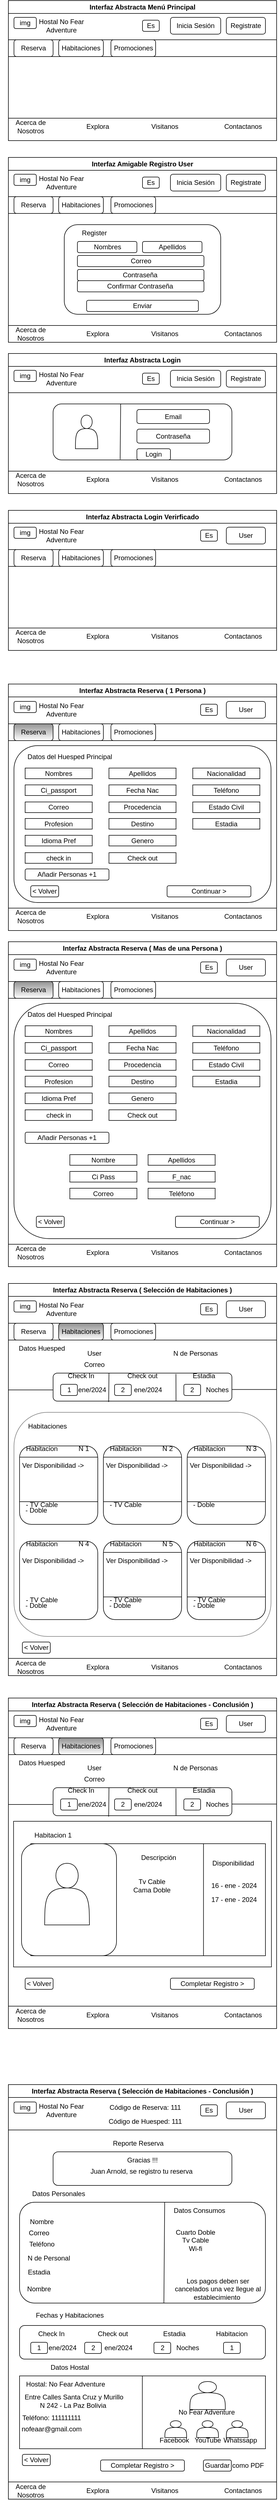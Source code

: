 <mxfile version="24.7.17">
  <diagram name="Página-1" id="Hns7MHLy3YL6MCj68ULh">
    <mxGraphModel dx="516" dy="350" grid="1" gridSize="10" guides="1" tooltips="1" connect="1" arrows="1" fold="1" page="1" pageScale="1" pageWidth="827" pageHeight="1169" math="0" shadow="0">
      <root>
        <mxCell id="0" />
        <mxCell id="1" parent="0" />
        <mxCell id="wUGm2H217QOp2pI1q1NX-1" value="Interfaz Abstracta Menú Principal" style="swimlane;whiteSpace=wrap;html=1;" vertex="1" parent="1">
          <mxGeometry x="40" y="40" width="480" height="250" as="geometry" />
        </mxCell>
        <mxCell id="wUGm2H217QOp2pI1q1NX-3" value="Acerca de Nosotros" style="text;html=1;align=center;verticalAlign=middle;whiteSpace=wrap;rounded=0;" vertex="1" parent="wUGm2H217QOp2pI1q1NX-1">
          <mxGeometry x="10" y="210" width="60" height="30" as="geometry" />
        </mxCell>
        <mxCell id="wUGm2H217QOp2pI1q1NX-4" value="Explora" style="text;html=1;align=center;verticalAlign=middle;whiteSpace=wrap;rounded=0;" vertex="1" parent="wUGm2H217QOp2pI1q1NX-1">
          <mxGeometry x="130" y="210" width="60" height="30" as="geometry" />
        </mxCell>
        <mxCell id="wUGm2H217QOp2pI1q1NX-5" value="Visitanos" style="text;html=1;align=center;verticalAlign=middle;whiteSpace=wrap;rounded=0;" vertex="1" parent="wUGm2H217QOp2pI1q1NX-1">
          <mxGeometry x="250" y="210" width="60" height="30" as="geometry" />
        </mxCell>
        <mxCell id="wUGm2H217QOp2pI1q1NX-6" value="Contactanos" style="text;html=1;align=center;verticalAlign=middle;whiteSpace=wrap;rounded=0;" vertex="1" parent="wUGm2H217QOp2pI1q1NX-1">
          <mxGeometry x="390" y="210" width="60" height="30" as="geometry" />
        </mxCell>
        <mxCell id="wUGm2H217QOp2pI1q1NX-8" value="Hostal No Fear Adventure" style="text;html=1;align=center;verticalAlign=middle;whiteSpace=wrap;rounded=0;" vertex="1" parent="wUGm2H217QOp2pI1q1NX-1">
          <mxGeometry x="40" y="30" width="110" height="30" as="geometry" />
        </mxCell>
        <mxCell id="wUGm2H217QOp2pI1q1NX-9" value="img" style="rounded=1;whiteSpace=wrap;html=1;" vertex="1" parent="wUGm2H217QOp2pI1q1NX-1">
          <mxGeometry x="10" y="30" width="40" height="20" as="geometry" />
        </mxCell>
        <mxCell id="wUGm2H217QOp2pI1q1NX-10" value="Es" style="rounded=1;whiteSpace=wrap;html=1;" vertex="1" parent="wUGm2H217QOp2pI1q1NX-1">
          <mxGeometry x="240" y="35" width="30" height="20" as="geometry" />
        </mxCell>
        <mxCell id="wUGm2H217QOp2pI1q1NX-11" value="Inicia Sesión" style="rounded=1;whiteSpace=wrap;html=1;" vertex="1" parent="wUGm2H217QOp2pI1q1NX-1">
          <mxGeometry x="290" y="30" width="90" height="30" as="geometry" />
        </mxCell>
        <mxCell id="wUGm2H217QOp2pI1q1NX-12" value="Registrate" style="rounded=1;whiteSpace=wrap;html=1;" vertex="1" parent="wUGm2H217QOp2pI1q1NX-1">
          <mxGeometry x="390" y="30" width="70" height="30" as="geometry" />
        </mxCell>
        <mxCell id="wUGm2H217QOp2pI1q1NX-7" value="" style="endArrow=none;html=1;rounded=0;" edge="1" parent="wUGm2H217QOp2pI1q1NX-1">
          <mxGeometry width="50" height="50" relative="1" as="geometry">
            <mxPoint y="70" as="sourcePoint" />
            <mxPoint x="480" y="70" as="targetPoint" />
          </mxGeometry>
        </mxCell>
        <mxCell id="wUGm2H217QOp2pI1q1NX-14" value="Reserva" style="rounded=1;whiteSpace=wrap;html=1;" vertex="1" parent="wUGm2H217QOp2pI1q1NX-1">
          <mxGeometry x="10" y="70" width="70" height="30" as="geometry" />
        </mxCell>
        <mxCell id="wUGm2H217QOp2pI1q1NX-15" value="Habitaciones" style="rounded=1;whiteSpace=wrap;html=1;" vertex="1" parent="wUGm2H217QOp2pI1q1NX-1">
          <mxGeometry x="90" y="70" width="80" height="30" as="geometry" />
        </mxCell>
        <mxCell id="wUGm2H217QOp2pI1q1NX-16" value="Promociones" style="rounded=1;whiteSpace=wrap;html=1;" vertex="1" parent="wUGm2H217QOp2pI1q1NX-1">
          <mxGeometry x="183.5" y="70" width="80" height="30" as="geometry" />
        </mxCell>
        <mxCell id="wUGm2H217QOp2pI1q1NX-2" value="" style="endArrow=none;html=1;rounded=0;" edge="1" parent="1">
          <mxGeometry width="50" height="50" relative="1" as="geometry">
            <mxPoint x="40" y="250" as="sourcePoint" />
            <mxPoint x="520" y="250" as="targetPoint" />
          </mxGeometry>
        </mxCell>
        <mxCell id="wUGm2H217QOp2pI1q1NX-13" value="" style="endArrow=none;html=1;rounded=0;" edge="1" parent="1">
          <mxGeometry width="50" height="50" relative="1" as="geometry">
            <mxPoint x="40" y="140" as="sourcePoint" />
            <mxPoint x="520" y="140" as="targetPoint" />
          </mxGeometry>
        </mxCell>
        <mxCell id="wUGm2H217QOp2pI1q1NX-27" value="Interfaz Abstracta Login" style="swimlane;whiteSpace=wrap;html=1;" vertex="1" parent="1">
          <mxGeometry x="40" y="670" width="480" height="250" as="geometry" />
        </mxCell>
        <mxCell id="wUGm2H217QOp2pI1q1NX-24" value="Registrate" style="rounded=1;whiteSpace=wrap;html=1;" vertex="1" parent="wUGm2H217QOp2pI1q1NX-27">
          <mxGeometry x="390" y="30" width="70" height="30" as="geometry" />
        </mxCell>
        <mxCell id="wUGm2H217QOp2pI1q1NX-23" value="Inicia Sesión" style="rounded=1;whiteSpace=wrap;html=1;" vertex="1" parent="wUGm2H217QOp2pI1q1NX-27">
          <mxGeometry x="290" y="30" width="90" height="30" as="geometry" />
        </mxCell>
        <mxCell id="wUGm2H217QOp2pI1q1NX-22" value="Es" style="rounded=1;whiteSpace=wrap;html=1;" vertex="1" parent="wUGm2H217QOp2pI1q1NX-27">
          <mxGeometry x="240" y="35" width="30" height="20" as="geometry" />
        </mxCell>
        <mxCell id="wUGm2H217QOp2pI1q1NX-20" value="Hostal No Fear Adventure" style="text;html=1;align=center;verticalAlign=middle;whiteSpace=wrap;rounded=0;" vertex="1" parent="wUGm2H217QOp2pI1q1NX-27">
          <mxGeometry x="40" y="30" width="110" height="30" as="geometry" />
        </mxCell>
        <mxCell id="wUGm2H217QOp2pI1q1NX-21" value="img" style="rounded=1;whiteSpace=wrap;html=1;" vertex="1" parent="wUGm2H217QOp2pI1q1NX-27">
          <mxGeometry x="10" y="30" width="40" height="20" as="geometry" />
        </mxCell>
        <mxCell id="wUGm2H217QOp2pI1q1NX-28" value="" style="endArrow=none;html=1;rounded=0;" edge="1" parent="wUGm2H217QOp2pI1q1NX-27">
          <mxGeometry width="50" height="50" relative="1" as="geometry">
            <mxPoint y="70" as="sourcePoint" />
            <mxPoint x="480" y="70" as="targetPoint" />
          </mxGeometry>
        </mxCell>
        <mxCell id="wUGm2H217QOp2pI1q1NX-29" value="Acerca de Nosotros" style="text;html=1;align=center;verticalAlign=middle;whiteSpace=wrap;rounded=0;" vertex="1" parent="wUGm2H217QOp2pI1q1NX-27">
          <mxGeometry x="10" y="210" width="60" height="30" as="geometry" />
        </mxCell>
        <mxCell id="wUGm2H217QOp2pI1q1NX-30" value="Explora" style="text;html=1;align=center;verticalAlign=middle;whiteSpace=wrap;rounded=0;" vertex="1" parent="wUGm2H217QOp2pI1q1NX-27">
          <mxGeometry x="130" y="210" width="60" height="30" as="geometry" />
        </mxCell>
        <mxCell id="wUGm2H217QOp2pI1q1NX-31" value="Visitanos" style="text;html=1;align=center;verticalAlign=middle;whiteSpace=wrap;rounded=0;" vertex="1" parent="wUGm2H217QOp2pI1q1NX-27">
          <mxGeometry x="250" y="210" width="60" height="30" as="geometry" />
        </mxCell>
        <mxCell id="wUGm2H217QOp2pI1q1NX-32" value="Contactanos" style="text;html=1;align=center;verticalAlign=middle;whiteSpace=wrap;rounded=0;" vertex="1" parent="wUGm2H217QOp2pI1q1NX-27">
          <mxGeometry x="390" y="210" width="60" height="30" as="geometry" />
        </mxCell>
        <mxCell id="wUGm2H217QOp2pI1q1NX-33" value="" style="endArrow=none;html=1;rounded=0;" edge="1" parent="wUGm2H217QOp2pI1q1NX-27">
          <mxGeometry width="50" height="50" relative="1" as="geometry">
            <mxPoint y="210" as="sourcePoint" />
            <mxPoint x="480" y="210" as="targetPoint" />
          </mxGeometry>
        </mxCell>
        <mxCell id="wUGm2H217QOp2pI1q1NX-34" value="" style="rounded=1;whiteSpace=wrap;html=1;" vertex="1" parent="wUGm2H217QOp2pI1q1NX-27">
          <mxGeometry x="80" y="90" width="320" height="100" as="geometry" />
        </mxCell>
        <mxCell id="wUGm2H217QOp2pI1q1NX-35" value="" style="endArrow=none;html=1;rounded=0;entryX=0.455;entryY=0.025;entryDx=0;entryDy=0;entryPerimeter=0;exitX=0.452;exitY=1.016;exitDx=0;exitDy=0;exitPerimeter=0;" edge="1" parent="wUGm2H217QOp2pI1q1NX-27">
          <mxGeometry width="50" height="50" relative="1" as="geometry">
            <mxPoint x="200" y="189.1" as="sourcePoint" />
            <mxPoint x="200.96" y="90" as="targetPoint" />
          </mxGeometry>
        </mxCell>
        <mxCell id="wUGm2H217QOp2pI1q1NX-36" value="" style="shape=actor;whiteSpace=wrap;html=1;" vertex="1" parent="wUGm2H217QOp2pI1q1NX-27">
          <mxGeometry x="120" y="110" width="40" height="60" as="geometry" />
        </mxCell>
        <mxCell id="wUGm2H217QOp2pI1q1NX-37" value="Email" style="rounded=1;whiteSpace=wrap;html=1;" vertex="1" parent="wUGm2H217QOp2pI1q1NX-27">
          <mxGeometry x="230" y="100" width="130" height="25" as="geometry" />
        </mxCell>
        <mxCell id="wUGm2H217QOp2pI1q1NX-38" value="Contraseña" style="rounded=1;whiteSpace=wrap;html=1;" vertex="1" parent="wUGm2H217QOp2pI1q1NX-27">
          <mxGeometry x="230" y="135" width="130" height="25" as="geometry" />
        </mxCell>
        <mxCell id="wUGm2H217QOp2pI1q1NX-39" value="Login" style="rounded=1;whiteSpace=wrap;html=1;" vertex="1" parent="wUGm2H217QOp2pI1q1NX-27">
          <mxGeometry x="230" y="170" width="60" height="20" as="geometry" />
        </mxCell>
        <mxCell id="wUGm2H217QOp2pI1q1NX-40" value="Interfaz Abstracta Login Verirficado" style="swimlane;whiteSpace=wrap;html=1;" vertex="1" parent="1">
          <mxGeometry x="40" y="950" width="480" height="250" as="geometry" />
        </mxCell>
        <mxCell id="wUGm2H217QOp2pI1q1NX-42" value="Acerca de Nosotros" style="text;html=1;align=center;verticalAlign=middle;whiteSpace=wrap;rounded=0;" vertex="1" parent="wUGm2H217QOp2pI1q1NX-40">
          <mxGeometry x="10" y="210" width="60" height="30" as="geometry" />
        </mxCell>
        <mxCell id="wUGm2H217QOp2pI1q1NX-43" value="Explora" style="text;html=1;align=center;verticalAlign=middle;whiteSpace=wrap;rounded=0;" vertex="1" parent="wUGm2H217QOp2pI1q1NX-40">
          <mxGeometry x="130" y="210" width="60" height="30" as="geometry" />
        </mxCell>
        <mxCell id="wUGm2H217QOp2pI1q1NX-44" value="Visitanos" style="text;html=1;align=center;verticalAlign=middle;whiteSpace=wrap;rounded=0;" vertex="1" parent="wUGm2H217QOp2pI1q1NX-40">
          <mxGeometry x="250" y="210" width="60" height="30" as="geometry" />
        </mxCell>
        <mxCell id="wUGm2H217QOp2pI1q1NX-45" value="Contactanos" style="text;html=1;align=center;verticalAlign=middle;whiteSpace=wrap;rounded=0;" vertex="1" parent="wUGm2H217QOp2pI1q1NX-40">
          <mxGeometry x="390" y="210" width="60" height="30" as="geometry" />
        </mxCell>
        <mxCell id="wUGm2H217QOp2pI1q1NX-46" value="Hostal No Fear Adventure" style="text;html=1;align=center;verticalAlign=middle;whiteSpace=wrap;rounded=0;" vertex="1" parent="wUGm2H217QOp2pI1q1NX-40">
          <mxGeometry x="40" y="30" width="110" height="30" as="geometry" />
        </mxCell>
        <mxCell id="wUGm2H217QOp2pI1q1NX-47" value="img" style="rounded=1;whiteSpace=wrap;html=1;" vertex="1" parent="wUGm2H217QOp2pI1q1NX-40">
          <mxGeometry x="10" y="30" width="40" height="20" as="geometry" />
        </mxCell>
        <mxCell id="wUGm2H217QOp2pI1q1NX-48" value="Es" style="rounded=1;whiteSpace=wrap;html=1;" vertex="1" parent="wUGm2H217QOp2pI1q1NX-40">
          <mxGeometry x="344" y="35" width="30" height="20" as="geometry" />
        </mxCell>
        <mxCell id="wUGm2H217QOp2pI1q1NX-50" value="User" style="rounded=1;whiteSpace=wrap;html=1;" vertex="1" parent="wUGm2H217QOp2pI1q1NX-40">
          <mxGeometry x="390" y="30" width="70" height="30" as="geometry" />
        </mxCell>
        <mxCell id="wUGm2H217QOp2pI1q1NX-51" value="" style="endArrow=none;html=1;rounded=0;" edge="1" parent="wUGm2H217QOp2pI1q1NX-40">
          <mxGeometry width="50" height="50" relative="1" as="geometry">
            <mxPoint y="70" as="sourcePoint" />
            <mxPoint x="480" y="70" as="targetPoint" />
          </mxGeometry>
        </mxCell>
        <mxCell id="wUGm2H217QOp2pI1q1NX-52" value="Reserva" style="rounded=1;whiteSpace=wrap;html=1;" vertex="1" parent="wUGm2H217QOp2pI1q1NX-40">
          <mxGeometry x="10" y="70" width="70" height="30" as="geometry" />
        </mxCell>
        <mxCell id="wUGm2H217QOp2pI1q1NX-53" value="Habitaciones" style="rounded=1;whiteSpace=wrap;html=1;" vertex="1" parent="wUGm2H217QOp2pI1q1NX-40">
          <mxGeometry x="90" y="70" width="80" height="30" as="geometry" />
        </mxCell>
        <mxCell id="wUGm2H217QOp2pI1q1NX-54" value="Promociones" style="rounded=1;whiteSpace=wrap;html=1;" vertex="1" parent="wUGm2H217QOp2pI1q1NX-40">
          <mxGeometry x="183.5" y="70" width="80" height="30" as="geometry" />
        </mxCell>
        <mxCell id="wUGm2H217QOp2pI1q1NX-55" value="" style="endArrow=none;html=1;rounded=0;" edge="1" parent="wUGm2H217QOp2pI1q1NX-40">
          <mxGeometry width="50" height="50" relative="1" as="geometry">
            <mxPoint y="210" as="sourcePoint" />
            <mxPoint x="480" y="210" as="targetPoint" />
          </mxGeometry>
        </mxCell>
        <mxCell id="wUGm2H217QOp2pI1q1NX-56" value="" style="endArrow=none;html=1;rounded=0;" edge="1" parent="wUGm2H217QOp2pI1q1NX-40">
          <mxGeometry width="50" height="50" relative="1" as="geometry">
            <mxPoint y="100" as="sourcePoint" />
            <mxPoint x="480" y="100" as="targetPoint" />
          </mxGeometry>
        </mxCell>
        <mxCell id="wUGm2H217QOp2pI1q1NX-61" value="Interfaz Abstracta Reserva ( 1 Persona )" style="swimlane;whiteSpace=wrap;html=1;" vertex="1" parent="1">
          <mxGeometry x="40" y="1260" width="480" height="440" as="geometry" />
        </mxCell>
        <mxCell id="wUGm2H217QOp2pI1q1NX-66" value="Hostal No Fear Adventure" style="text;html=1;align=center;verticalAlign=middle;whiteSpace=wrap;rounded=0;" vertex="1" parent="wUGm2H217QOp2pI1q1NX-61">
          <mxGeometry x="40" y="31" width="110" height="30" as="geometry" />
        </mxCell>
        <mxCell id="wUGm2H217QOp2pI1q1NX-67" value="img" style="rounded=1;whiteSpace=wrap;html=1;" vertex="1" parent="wUGm2H217QOp2pI1q1NX-61">
          <mxGeometry x="10" y="31" width="40" height="20" as="geometry" />
        </mxCell>
        <mxCell id="wUGm2H217QOp2pI1q1NX-68" value="Es" style="rounded=1;whiteSpace=wrap;html=1;" vertex="1" parent="wUGm2H217QOp2pI1q1NX-61">
          <mxGeometry x="344" y="36" width="30" height="20" as="geometry" />
        </mxCell>
        <mxCell id="wUGm2H217QOp2pI1q1NX-69" value="User" style="rounded=1;whiteSpace=wrap;html=1;" vertex="1" parent="wUGm2H217QOp2pI1q1NX-61">
          <mxGeometry x="390" y="31" width="70" height="30" as="geometry" />
        </mxCell>
        <mxCell id="wUGm2H217QOp2pI1q1NX-70" value="" style="endArrow=none;html=1;rounded=0;" edge="1" parent="wUGm2H217QOp2pI1q1NX-61">
          <mxGeometry width="50" height="50" relative="1" as="geometry">
            <mxPoint y="71" as="sourcePoint" />
            <mxPoint x="480" y="71" as="targetPoint" />
          </mxGeometry>
        </mxCell>
        <mxCell id="wUGm2H217QOp2pI1q1NX-71" value="Reserva" style="rounded=1;whiteSpace=wrap;html=1;gradientColor=#929292;gradientDirection=north;" vertex="1" parent="wUGm2H217QOp2pI1q1NX-61">
          <mxGeometry x="10" y="71" width="70" height="30" as="geometry" />
        </mxCell>
        <mxCell id="wUGm2H217QOp2pI1q1NX-72" value="Habitaciones" style="rounded=1;whiteSpace=wrap;html=1;" vertex="1" parent="wUGm2H217QOp2pI1q1NX-61">
          <mxGeometry x="90" y="71" width="80" height="30" as="geometry" />
        </mxCell>
        <mxCell id="wUGm2H217QOp2pI1q1NX-73" value="Promociones" style="rounded=1;whiteSpace=wrap;html=1;" vertex="1" parent="wUGm2H217QOp2pI1q1NX-61">
          <mxGeometry x="183.5" y="71" width="80" height="30" as="geometry" />
        </mxCell>
        <mxCell id="wUGm2H217QOp2pI1q1NX-75" value="" style="endArrow=none;html=1;rounded=0;" edge="1" parent="wUGm2H217QOp2pI1q1NX-61">
          <mxGeometry width="50" height="50" relative="1" as="geometry">
            <mxPoint y="101" as="sourcePoint" />
            <mxPoint x="480" y="101" as="targetPoint" />
          </mxGeometry>
        </mxCell>
        <mxCell id="wUGm2H217QOp2pI1q1NX-117" value="" style="rounded=1;whiteSpace=wrap;html=1;" vertex="1" parent="wUGm2H217QOp2pI1q1NX-61">
          <mxGeometry x="10" y="110" width="460" height="280" as="geometry" />
        </mxCell>
        <mxCell id="wUGm2H217QOp2pI1q1NX-118" value="Datos del Huesped Principal" style="text;html=1;align=center;verticalAlign=middle;whiteSpace=wrap;rounded=0;" vertex="1" parent="wUGm2H217QOp2pI1q1NX-61">
          <mxGeometry x="20" y="120" width="180" height="19" as="geometry" />
        </mxCell>
        <mxCell id="wUGm2H217QOp2pI1q1NX-119" value="Nombres" style="rounded=0;whiteSpace=wrap;html=1;" vertex="1" parent="wUGm2H217QOp2pI1q1NX-61">
          <mxGeometry x="30" y="150" width="120" height="19" as="geometry" />
        </mxCell>
        <mxCell id="wUGm2H217QOp2pI1q1NX-120" value="Apellidos" style="rounded=0;whiteSpace=wrap;html=1;" vertex="1" parent="wUGm2H217QOp2pI1q1NX-61">
          <mxGeometry x="180" y="150" width="120" height="19" as="geometry" />
        </mxCell>
        <mxCell id="wUGm2H217QOp2pI1q1NX-121" value="Nacionalidad" style="rounded=0;whiteSpace=wrap;html=1;" vertex="1" parent="wUGm2H217QOp2pI1q1NX-61">
          <mxGeometry x="330" y="150" width="120" height="19" as="geometry" />
        </mxCell>
        <mxCell id="wUGm2H217QOp2pI1q1NX-128" value="Ci_passport" style="rounded=0;whiteSpace=wrap;html=1;" vertex="1" parent="wUGm2H217QOp2pI1q1NX-61">
          <mxGeometry x="30" y="180" width="120" height="19" as="geometry" />
        </mxCell>
        <mxCell id="wUGm2H217QOp2pI1q1NX-129" value="Fecha Nac" style="rounded=0;whiteSpace=wrap;html=1;" vertex="1" parent="wUGm2H217QOp2pI1q1NX-61">
          <mxGeometry x="180" y="180" width="120" height="19" as="geometry" />
        </mxCell>
        <mxCell id="wUGm2H217QOp2pI1q1NX-130" value="Teléfono" style="rounded=0;whiteSpace=wrap;html=1;" vertex="1" parent="wUGm2H217QOp2pI1q1NX-61">
          <mxGeometry x="330" y="180" width="120" height="19" as="geometry" />
        </mxCell>
        <mxCell id="wUGm2H217QOp2pI1q1NX-131" value="Correo" style="rounded=0;whiteSpace=wrap;html=1;" vertex="1" parent="wUGm2H217QOp2pI1q1NX-61">
          <mxGeometry x="30" y="210.5" width="120" height="19" as="geometry" />
        </mxCell>
        <mxCell id="wUGm2H217QOp2pI1q1NX-132" value="Procedencia" style="rounded=0;whiteSpace=wrap;html=1;" vertex="1" parent="wUGm2H217QOp2pI1q1NX-61">
          <mxGeometry x="180" y="210.5" width="120" height="19" as="geometry" />
        </mxCell>
        <mxCell id="wUGm2H217QOp2pI1q1NX-133" value="Estado Civil" style="rounded=0;whiteSpace=wrap;html=1;" vertex="1" parent="wUGm2H217QOp2pI1q1NX-61">
          <mxGeometry x="330" y="210.5" width="120" height="19" as="geometry" />
        </mxCell>
        <mxCell id="wUGm2H217QOp2pI1q1NX-134" value="Profesion" style="rounded=0;whiteSpace=wrap;html=1;" vertex="1" parent="wUGm2H217QOp2pI1q1NX-61">
          <mxGeometry x="30" y="240" width="120" height="19" as="geometry" />
        </mxCell>
        <mxCell id="wUGm2H217QOp2pI1q1NX-135" value="Destino" style="rounded=0;whiteSpace=wrap;html=1;" vertex="1" parent="wUGm2H217QOp2pI1q1NX-61">
          <mxGeometry x="180" y="240" width="120" height="19" as="geometry" />
        </mxCell>
        <mxCell id="wUGm2H217QOp2pI1q1NX-136" value="Estadi&lt;span style=&quot;white-space: pre;&quot;&gt;a&lt;/span&gt;" style="rounded=0;whiteSpace=wrap;html=1;" vertex="1" parent="wUGm2H217QOp2pI1q1NX-61">
          <mxGeometry x="330" y="240" width="120" height="19" as="geometry" />
        </mxCell>
        <mxCell id="wUGm2H217QOp2pI1q1NX-137" value="Idioma Pref" style="rounded=0;whiteSpace=wrap;html=1;" vertex="1" parent="wUGm2H217QOp2pI1q1NX-61">
          <mxGeometry x="30" y="270" width="120" height="19" as="geometry" />
        </mxCell>
        <mxCell id="wUGm2H217QOp2pI1q1NX-138" value="Genero" style="rounded=0;whiteSpace=wrap;html=1;" vertex="1" parent="wUGm2H217QOp2pI1q1NX-61">
          <mxGeometry x="180" y="270" width="120" height="19" as="geometry" />
        </mxCell>
        <mxCell id="wUGm2H217QOp2pI1q1NX-141" value="&amp;lt; Volver" style="rounded=1;whiteSpace=wrap;html=1;" vertex="1" parent="wUGm2H217QOp2pI1q1NX-61">
          <mxGeometry x="40" y="360" width="50" height="20" as="geometry" />
        </mxCell>
        <mxCell id="wUGm2H217QOp2pI1q1NX-142" value="Añadir Personas +1" style="rounded=1;whiteSpace=wrap;html=1;" vertex="1" parent="wUGm2H217QOp2pI1q1NX-61">
          <mxGeometry x="30" y="330" width="150" height="20" as="geometry" />
        </mxCell>
        <mxCell id="wUGm2H217QOp2pI1q1NX-143" value="Continuar &amp;gt;" style="rounded=1;whiteSpace=wrap;html=1;" vertex="1" parent="wUGm2H217QOp2pI1q1NX-61">
          <mxGeometry x="284" y="360" width="150" height="20" as="geometry" />
        </mxCell>
        <mxCell id="wUGm2H217QOp2pI1q1NX-63" value="Explora" style="text;html=1;align=center;verticalAlign=middle;whiteSpace=wrap;rounded=0;" vertex="1" parent="wUGm2H217QOp2pI1q1NX-61">
          <mxGeometry x="130" y="400" width="60" height="30" as="geometry" />
        </mxCell>
        <mxCell id="wUGm2H217QOp2pI1q1NX-64" value="Visitanos" style="text;html=1;align=center;verticalAlign=middle;whiteSpace=wrap;rounded=0;" vertex="1" parent="wUGm2H217QOp2pI1q1NX-61">
          <mxGeometry x="250" y="400" width="60" height="30" as="geometry" />
        </mxCell>
        <mxCell id="wUGm2H217QOp2pI1q1NX-65" value="Contactanos" style="text;html=1;align=center;verticalAlign=middle;whiteSpace=wrap;rounded=0;" vertex="1" parent="wUGm2H217QOp2pI1q1NX-61">
          <mxGeometry x="390" y="400" width="60" height="30" as="geometry" />
        </mxCell>
        <mxCell id="wUGm2H217QOp2pI1q1NX-62" value="Acerca de Nosotros" style="text;html=1;align=center;verticalAlign=middle;whiteSpace=wrap;rounded=0;" vertex="1" parent="wUGm2H217QOp2pI1q1NX-61">
          <mxGeometry x="10" y="400" width="60" height="30" as="geometry" />
        </mxCell>
        <mxCell id="wUGm2H217QOp2pI1q1NX-74" value="" style="endArrow=none;html=1;rounded=0;" edge="1" parent="wUGm2H217QOp2pI1q1NX-61">
          <mxGeometry width="50" height="50" relative="1" as="geometry">
            <mxPoint y="400" as="sourcePoint" />
            <mxPoint x="480" y="400" as="targetPoint" />
          </mxGeometry>
        </mxCell>
        <mxCell id="wUGm2H217QOp2pI1q1NX-181" value="check in" style="rounded=0;whiteSpace=wrap;html=1;" vertex="1" parent="wUGm2H217QOp2pI1q1NX-61">
          <mxGeometry x="30" y="301" width="120" height="19" as="geometry" />
        </mxCell>
        <mxCell id="wUGm2H217QOp2pI1q1NX-182" value="Check out" style="rounded=0;whiteSpace=wrap;html=1;" vertex="1" parent="wUGm2H217QOp2pI1q1NX-61">
          <mxGeometry x="180" y="301" width="120" height="19" as="geometry" />
        </mxCell>
        <mxCell id="wUGm2H217QOp2pI1q1NX-90" value="Interfaz Amigable Registro User" style="swimlane;whiteSpace=wrap;html=1;" vertex="1" parent="1">
          <mxGeometry x="40" y="320" width="480" height="330" as="geometry" />
        </mxCell>
        <mxCell id="wUGm2H217QOp2pI1q1NX-91" value="Acerca de Nosotros" style="text;html=1;align=center;verticalAlign=middle;whiteSpace=wrap;rounded=0;" vertex="1" parent="wUGm2H217QOp2pI1q1NX-90">
          <mxGeometry x="10" y="300" width="60" height="30" as="geometry" />
        </mxCell>
        <mxCell id="wUGm2H217QOp2pI1q1NX-92" value="Explora" style="text;html=1;align=center;verticalAlign=middle;whiteSpace=wrap;rounded=0;" vertex="1" parent="wUGm2H217QOp2pI1q1NX-90">
          <mxGeometry x="130" y="300" width="60" height="30" as="geometry" />
        </mxCell>
        <mxCell id="wUGm2H217QOp2pI1q1NX-93" value="Visitanos" style="text;html=1;align=center;verticalAlign=middle;whiteSpace=wrap;rounded=0;" vertex="1" parent="wUGm2H217QOp2pI1q1NX-90">
          <mxGeometry x="250" y="300" width="60" height="30" as="geometry" />
        </mxCell>
        <mxCell id="wUGm2H217QOp2pI1q1NX-94" value="Contactanos" style="text;html=1;align=center;verticalAlign=middle;whiteSpace=wrap;rounded=0;" vertex="1" parent="wUGm2H217QOp2pI1q1NX-90">
          <mxGeometry x="390" y="300" width="60" height="30" as="geometry" />
        </mxCell>
        <mxCell id="wUGm2H217QOp2pI1q1NX-95" value="Hostal No Fear Adventure" style="text;html=1;align=center;verticalAlign=middle;whiteSpace=wrap;rounded=0;" vertex="1" parent="wUGm2H217QOp2pI1q1NX-90">
          <mxGeometry x="40" y="30" width="110" height="30" as="geometry" />
        </mxCell>
        <mxCell id="wUGm2H217QOp2pI1q1NX-96" value="img" style="rounded=1;whiteSpace=wrap;html=1;" vertex="1" parent="wUGm2H217QOp2pI1q1NX-90">
          <mxGeometry x="10" y="30" width="40" height="20" as="geometry" />
        </mxCell>
        <mxCell id="wUGm2H217QOp2pI1q1NX-97" value="Es" style="rounded=1;whiteSpace=wrap;html=1;" vertex="1" parent="wUGm2H217QOp2pI1q1NX-90">
          <mxGeometry x="240" y="35" width="30" height="20" as="geometry" />
        </mxCell>
        <mxCell id="wUGm2H217QOp2pI1q1NX-98" value="Inicia Sesión" style="rounded=1;whiteSpace=wrap;html=1;" vertex="1" parent="wUGm2H217QOp2pI1q1NX-90">
          <mxGeometry x="290" y="30" width="90" height="30" as="geometry" />
        </mxCell>
        <mxCell id="wUGm2H217QOp2pI1q1NX-99" value="Registrate" style="rounded=1;whiteSpace=wrap;html=1;" vertex="1" parent="wUGm2H217QOp2pI1q1NX-90">
          <mxGeometry x="390" y="30" width="70" height="30" as="geometry" />
        </mxCell>
        <mxCell id="wUGm2H217QOp2pI1q1NX-100" value="" style="endArrow=none;html=1;rounded=0;" edge="1" parent="wUGm2H217QOp2pI1q1NX-90">
          <mxGeometry width="50" height="50" relative="1" as="geometry">
            <mxPoint y="70" as="sourcePoint" />
            <mxPoint x="480" y="70" as="targetPoint" />
          </mxGeometry>
        </mxCell>
        <mxCell id="wUGm2H217QOp2pI1q1NX-101" value="Reserva" style="rounded=1;whiteSpace=wrap;html=1;" vertex="1" parent="wUGm2H217QOp2pI1q1NX-90">
          <mxGeometry x="10" y="70" width="70" height="30" as="geometry" />
        </mxCell>
        <mxCell id="wUGm2H217QOp2pI1q1NX-102" value="Habitaciones" style="rounded=1;whiteSpace=wrap;html=1;" vertex="1" parent="wUGm2H217QOp2pI1q1NX-90">
          <mxGeometry x="90" y="70" width="80" height="30" as="geometry" />
        </mxCell>
        <mxCell id="wUGm2H217QOp2pI1q1NX-103" value="Promociones" style="rounded=1;whiteSpace=wrap;html=1;" vertex="1" parent="wUGm2H217QOp2pI1q1NX-90">
          <mxGeometry x="183.5" y="70" width="80" height="30" as="geometry" />
        </mxCell>
        <mxCell id="wUGm2H217QOp2pI1q1NX-104" value="" style="endArrow=none;html=1;rounded=0;" edge="1" parent="wUGm2H217QOp2pI1q1NX-90">
          <mxGeometry width="50" height="50" relative="1" as="geometry">
            <mxPoint y="300" as="sourcePoint" />
            <mxPoint x="480" y="300" as="targetPoint" />
          </mxGeometry>
        </mxCell>
        <mxCell id="wUGm2H217QOp2pI1q1NX-105" value="" style="endArrow=none;html=1;rounded=0;" edge="1" parent="wUGm2H217QOp2pI1q1NX-90">
          <mxGeometry width="50" height="50" relative="1" as="geometry">
            <mxPoint y="100" as="sourcePoint" />
            <mxPoint x="480" y="100" as="targetPoint" />
          </mxGeometry>
        </mxCell>
        <mxCell id="wUGm2H217QOp2pI1q1NX-106" value="" style="rounded=1;whiteSpace=wrap;html=1;" vertex="1" parent="wUGm2H217QOp2pI1q1NX-90">
          <mxGeometry x="100" y="120" width="280" height="160" as="geometry" />
        </mxCell>
        <mxCell id="wUGm2H217QOp2pI1q1NX-107" value="Register" style="text;html=1;align=center;verticalAlign=middle;whiteSpace=wrap;rounded=0;" vertex="1" parent="wUGm2H217QOp2pI1q1NX-90">
          <mxGeometry x="123.5" y="120" width="60" height="30" as="geometry" />
        </mxCell>
        <mxCell id="wUGm2H217QOp2pI1q1NX-108" value="Nombres" style="rounded=1;whiteSpace=wrap;html=1;" vertex="1" parent="wUGm2H217QOp2pI1q1NX-90">
          <mxGeometry x="123.5" y="150" width="106.5" height="20" as="geometry" />
        </mxCell>
        <mxCell id="wUGm2H217QOp2pI1q1NX-109" value="Apellidos" style="rounded=1;whiteSpace=wrap;html=1;" vertex="1" parent="wUGm2H217QOp2pI1q1NX-90">
          <mxGeometry x="240" y="150" width="106.5" height="20" as="geometry" />
        </mxCell>
        <mxCell id="wUGm2H217QOp2pI1q1NX-110" value="Correo" style="rounded=1;whiteSpace=wrap;html=1;" vertex="1" parent="wUGm2H217QOp2pI1q1NX-90">
          <mxGeometry x="123.5" y="175" width="226.5" height="20" as="geometry" />
        </mxCell>
        <mxCell id="wUGm2H217QOp2pI1q1NX-111" value="Contraseña&amp;nbsp;" style="rounded=1;whiteSpace=wrap;html=1;" vertex="1" parent="wUGm2H217QOp2pI1q1NX-90">
          <mxGeometry x="123.5" y="200" width="226.5" height="20" as="geometry" />
        </mxCell>
        <mxCell id="wUGm2H217QOp2pI1q1NX-112" value="Confirmar Contraseña&amp;nbsp;" style="rounded=1;whiteSpace=wrap;html=1;" vertex="1" parent="wUGm2H217QOp2pI1q1NX-90">
          <mxGeometry x="123.5" y="220" width="226.5" height="20" as="geometry" />
        </mxCell>
        <mxCell id="wUGm2H217QOp2pI1q1NX-114" value="Enviar" style="rounded=1;whiteSpace=wrap;html=1;" vertex="1" parent="wUGm2H217QOp2pI1q1NX-90">
          <mxGeometry x="140" y="255" width="200" height="20" as="geometry" />
        </mxCell>
        <mxCell id="wUGm2H217QOp2pI1q1NX-144" value="Interfaz Abstracta Reserva ( Mas de una Persona )" style="swimlane;whiteSpace=wrap;html=1;" vertex="1" parent="1">
          <mxGeometry x="40" y="1720" width="480" height="580" as="geometry" />
        </mxCell>
        <mxCell id="wUGm2H217QOp2pI1q1NX-145" value="Hostal No Fear Adventure" style="text;html=1;align=center;verticalAlign=middle;whiteSpace=wrap;rounded=0;" vertex="1" parent="wUGm2H217QOp2pI1q1NX-144">
          <mxGeometry x="40" y="31" width="110" height="30" as="geometry" />
        </mxCell>
        <mxCell id="wUGm2H217QOp2pI1q1NX-146" value="img" style="rounded=1;whiteSpace=wrap;html=1;" vertex="1" parent="wUGm2H217QOp2pI1q1NX-144">
          <mxGeometry x="10" y="31" width="40" height="20" as="geometry" />
        </mxCell>
        <mxCell id="wUGm2H217QOp2pI1q1NX-147" value="Es" style="rounded=1;whiteSpace=wrap;html=1;" vertex="1" parent="wUGm2H217QOp2pI1q1NX-144">
          <mxGeometry x="344" y="36" width="30" height="20" as="geometry" />
        </mxCell>
        <mxCell id="wUGm2H217QOp2pI1q1NX-148" value="User" style="rounded=1;whiteSpace=wrap;html=1;" vertex="1" parent="wUGm2H217QOp2pI1q1NX-144">
          <mxGeometry x="390" y="31" width="70" height="30" as="geometry" />
        </mxCell>
        <mxCell id="wUGm2H217QOp2pI1q1NX-149" value="" style="endArrow=none;html=1;rounded=0;" edge="1" parent="wUGm2H217QOp2pI1q1NX-144">
          <mxGeometry width="50" height="50" relative="1" as="geometry">
            <mxPoint y="71" as="sourcePoint" />
            <mxPoint x="480" y="71" as="targetPoint" />
          </mxGeometry>
        </mxCell>
        <mxCell id="wUGm2H217QOp2pI1q1NX-150" value="Reserva" style="rounded=1;whiteSpace=wrap;html=1;gradientColor=#929292;gradientDirection=north;" vertex="1" parent="wUGm2H217QOp2pI1q1NX-144">
          <mxGeometry x="10" y="71" width="70" height="30" as="geometry" />
        </mxCell>
        <mxCell id="wUGm2H217QOp2pI1q1NX-151" value="Habitaciones" style="rounded=1;whiteSpace=wrap;html=1;" vertex="1" parent="wUGm2H217QOp2pI1q1NX-144">
          <mxGeometry x="90" y="71" width="80" height="30" as="geometry" />
        </mxCell>
        <mxCell id="wUGm2H217QOp2pI1q1NX-152" value="Promociones" style="rounded=1;whiteSpace=wrap;html=1;" vertex="1" parent="wUGm2H217QOp2pI1q1NX-144">
          <mxGeometry x="183.5" y="71" width="80" height="30" as="geometry" />
        </mxCell>
        <mxCell id="wUGm2H217QOp2pI1q1NX-153" value="" style="endArrow=none;html=1;rounded=0;" edge="1" parent="wUGm2H217QOp2pI1q1NX-144">
          <mxGeometry width="50" height="50" relative="1" as="geometry">
            <mxPoint y="101" as="sourcePoint" />
            <mxPoint x="480" y="101" as="targetPoint" />
          </mxGeometry>
        </mxCell>
        <mxCell id="wUGm2H217QOp2pI1q1NX-154" value="" style="rounded=1;whiteSpace=wrap;html=1;" vertex="1" parent="wUGm2H217QOp2pI1q1NX-144">
          <mxGeometry x="10" y="110" width="460" height="420" as="geometry" />
        </mxCell>
        <mxCell id="wUGm2H217QOp2pI1q1NX-155" value="Datos del Huesped Principal" style="text;html=1;align=center;verticalAlign=middle;whiteSpace=wrap;rounded=0;" vertex="1" parent="wUGm2H217QOp2pI1q1NX-144">
          <mxGeometry x="20" y="120" width="180" height="19" as="geometry" />
        </mxCell>
        <mxCell id="wUGm2H217QOp2pI1q1NX-156" value="Nombres" style="rounded=0;whiteSpace=wrap;html=1;" vertex="1" parent="wUGm2H217QOp2pI1q1NX-144">
          <mxGeometry x="30" y="150" width="120" height="19" as="geometry" />
        </mxCell>
        <mxCell id="wUGm2H217QOp2pI1q1NX-157" value="Apellidos" style="rounded=0;whiteSpace=wrap;html=1;" vertex="1" parent="wUGm2H217QOp2pI1q1NX-144">
          <mxGeometry x="180" y="150" width="120" height="19" as="geometry" />
        </mxCell>
        <mxCell id="wUGm2H217QOp2pI1q1NX-158" value="Nacionalidad" style="rounded=0;whiteSpace=wrap;html=1;" vertex="1" parent="wUGm2H217QOp2pI1q1NX-144">
          <mxGeometry x="330" y="150" width="120" height="19" as="geometry" />
        </mxCell>
        <mxCell id="wUGm2H217QOp2pI1q1NX-159" value="Ci_passport" style="rounded=0;whiteSpace=wrap;html=1;" vertex="1" parent="wUGm2H217QOp2pI1q1NX-144">
          <mxGeometry x="30" y="180" width="120" height="19" as="geometry" />
        </mxCell>
        <mxCell id="wUGm2H217QOp2pI1q1NX-160" value="Fecha Nac" style="rounded=0;whiteSpace=wrap;html=1;" vertex="1" parent="wUGm2H217QOp2pI1q1NX-144">
          <mxGeometry x="180" y="180" width="120" height="19" as="geometry" />
        </mxCell>
        <mxCell id="wUGm2H217QOp2pI1q1NX-161" value="Teléfono" style="rounded=0;whiteSpace=wrap;html=1;" vertex="1" parent="wUGm2H217QOp2pI1q1NX-144">
          <mxGeometry x="330" y="180" width="120" height="19" as="geometry" />
        </mxCell>
        <mxCell id="wUGm2H217QOp2pI1q1NX-162" value="Correo" style="rounded=0;whiteSpace=wrap;html=1;" vertex="1" parent="wUGm2H217QOp2pI1q1NX-144">
          <mxGeometry x="30" y="210.5" width="120" height="19" as="geometry" />
        </mxCell>
        <mxCell id="wUGm2H217QOp2pI1q1NX-163" value="Procedencia" style="rounded=0;whiteSpace=wrap;html=1;" vertex="1" parent="wUGm2H217QOp2pI1q1NX-144">
          <mxGeometry x="180" y="210.5" width="120" height="19" as="geometry" />
        </mxCell>
        <mxCell id="wUGm2H217QOp2pI1q1NX-164" value="Estado Civil" style="rounded=0;whiteSpace=wrap;html=1;" vertex="1" parent="wUGm2H217QOp2pI1q1NX-144">
          <mxGeometry x="330" y="210.5" width="120" height="19" as="geometry" />
        </mxCell>
        <mxCell id="wUGm2H217QOp2pI1q1NX-165" value="Profesion" style="rounded=0;whiteSpace=wrap;html=1;" vertex="1" parent="wUGm2H217QOp2pI1q1NX-144">
          <mxGeometry x="30" y="240" width="120" height="19" as="geometry" />
        </mxCell>
        <mxCell id="wUGm2H217QOp2pI1q1NX-166" value="Destino" style="rounded=0;whiteSpace=wrap;html=1;" vertex="1" parent="wUGm2H217QOp2pI1q1NX-144">
          <mxGeometry x="180" y="240" width="120" height="19" as="geometry" />
        </mxCell>
        <mxCell id="wUGm2H217QOp2pI1q1NX-167" value="Estadi&lt;span style=&quot;white-space: pre;&quot;&gt;a&lt;/span&gt;" style="rounded=0;whiteSpace=wrap;html=1;" vertex="1" parent="wUGm2H217QOp2pI1q1NX-144">
          <mxGeometry x="330" y="240" width="120" height="19" as="geometry" />
        </mxCell>
        <mxCell id="wUGm2H217QOp2pI1q1NX-168" value="Idioma Pref" style="rounded=0;whiteSpace=wrap;html=1;" vertex="1" parent="wUGm2H217QOp2pI1q1NX-144">
          <mxGeometry x="30" y="270" width="120" height="19" as="geometry" />
        </mxCell>
        <mxCell id="wUGm2H217QOp2pI1q1NX-169" value="Genero" style="rounded=0;whiteSpace=wrap;html=1;" vertex="1" parent="wUGm2H217QOp2pI1q1NX-144">
          <mxGeometry x="180" y="270" width="120" height="19" as="geometry" />
        </mxCell>
        <mxCell id="wUGm2H217QOp2pI1q1NX-170" value="&amp;lt; Volver" style="rounded=1;whiteSpace=wrap;html=1;" vertex="1" parent="wUGm2H217QOp2pI1q1NX-144">
          <mxGeometry x="50" y="490" width="50" height="20" as="geometry" />
        </mxCell>
        <mxCell id="wUGm2H217QOp2pI1q1NX-171" value="Añadir Personas +1" style="rounded=1;whiteSpace=wrap;html=1;" vertex="1" parent="wUGm2H217QOp2pI1q1NX-144">
          <mxGeometry x="30" y="340" width="150" height="20" as="geometry" />
        </mxCell>
        <mxCell id="wUGm2H217QOp2pI1q1NX-172" value="Continuar &amp;gt;" style="rounded=1;whiteSpace=wrap;html=1;" vertex="1" parent="wUGm2H217QOp2pI1q1NX-144">
          <mxGeometry x="299" y="490" width="150" height="20" as="geometry" />
        </mxCell>
        <mxCell id="wUGm2H217QOp2pI1q1NX-173" value="Explora" style="text;html=1;align=center;verticalAlign=middle;whiteSpace=wrap;rounded=0;" vertex="1" parent="wUGm2H217QOp2pI1q1NX-144">
          <mxGeometry x="130" y="540" width="60" height="30" as="geometry" />
        </mxCell>
        <mxCell id="wUGm2H217QOp2pI1q1NX-174" value="Visitanos" style="text;html=1;align=center;verticalAlign=middle;whiteSpace=wrap;rounded=0;" vertex="1" parent="wUGm2H217QOp2pI1q1NX-144">
          <mxGeometry x="250" y="540" width="60" height="30" as="geometry" />
        </mxCell>
        <mxCell id="wUGm2H217QOp2pI1q1NX-175" value="Contactanos" style="text;html=1;align=center;verticalAlign=middle;whiteSpace=wrap;rounded=0;" vertex="1" parent="wUGm2H217QOp2pI1q1NX-144">
          <mxGeometry x="390" y="540" width="60" height="30" as="geometry" />
        </mxCell>
        <mxCell id="wUGm2H217QOp2pI1q1NX-176" value="Acerca de Nosotros" style="text;html=1;align=center;verticalAlign=middle;whiteSpace=wrap;rounded=0;" vertex="1" parent="wUGm2H217QOp2pI1q1NX-144">
          <mxGeometry x="10" y="540" width="60" height="30" as="geometry" />
        </mxCell>
        <mxCell id="wUGm2H217QOp2pI1q1NX-177" value="" style="endArrow=none;html=1;rounded=0;" edge="1" parent="wUGm2H217QOp2pI1q1NX-144">
          <mxGeometry width="50" height="50" relative="1" as="geometry">
            <mxPoint y="540" as="sourcePoint" />
            <mxPoint x="480" y="540" as="targetPoint" />
          </mxGeometry>
        </mxCell>
        <mxCell id="wUGm2H217QOp2pI1q1NX-179" value="check in" style="rounded=0;whiteSpace=wrap;html=1;" vertex="1" parent="wUGm2H217QOp2pI1q1NX-144">
          <mxGeometry x="30" y="300" width="120" height="19" as="geometry" />
        </mxCell>
        <mxCell id="wUGm2H217QOp2pI1q1NX-180" value="Check out" style="rounded=0;whiteSpace=wrap;html=1;" vertex="1" parent="wUGm2H217QOp2pI1q1NX-144">
          <mxGeometry x="180" y="300" width="120" height="19" as="geometry" />
        </mxCell>
        <mxCell id="wUGm2H217QOp2pI1q1NX-183" value="Nombre" style="rounded=0;whiteSpace=wrap;html=1;" vertex="1" parent="wUGm2H217QOp2pI1q1NX-144">
          <mxGeometry x="110" y="380" width="120" height="19" as="geometry" />
        </mxCell>
        <mxCell id="wUGm2H217QOp2pI1q1NX-184" value="Apellidos" style="rounded=0;whiteSpace=wrap;html=1;" vertex="1" parent="wUGm2H217QOp2pI1q1NX-144">
          <mxGeometry x="250" y="380" width="120" height="19" as="geometry" />
        </mxCell>
        <mxCell id="wUGm2H217QOp2pI1q1NX-186" value="Ci Pass" style="rounded=0;whiteSpace=wrap;html=1;" vertex="1" parent="wUGm2H217QOp2pI1q1NX-144">
          <mxGeometry x="110" y="410" width="120" height="19" as="geometry" />
        </mxCell>
        <mxCell id="wUGm2H217QOp2pI1q1NX-187" value="F_nac" style="rounded=0;whiteSpace=wrap;html=1;" vertex="1" parent="wUGm2H217QOp2pI1q1NX-144">
          <mxGeometry x="250" y="410" width="120" height="19" as="geometry" />
        </mxCell>
        <mxCell id="wUGm2H217QOp2pI1q1NX-188" value="Teléfono" style="rounded=0;whiteSpace=wrap;html=1;" vertex="1" parent="wUGm2H217QOp2pI1q1NX-144">
          <mxGeometry x="250" y="440" width="120" height="19" as="geometry" />
        </mxCell>
        <mxCell id="wUGm2H217QOp2pI1q1NX-189" value="Correo" style="rounded=0;whiteSpace=wrap;html=1;" vertex="1" parent="wUGm2H217QOp2pI1q1NX-144">
          <mxGeometry x="110" y="440" width="120" height="19" as="geometry" />
        </mxCell>
        <mxCell id="wUGm2H217QOp2pI1q1NX-235" value="Interfaz Abstracta Reserva ( Selección de Habitaciones )" style="swimlane;whiteSpace=wrap;html=1;" vertex="1" parent="1">
          <mxGeometry x="40" y="2330" width="480" height="700" as="geometry" />
        </mxCell>
        <mxCell id="wUGm2H217QOp2pI1q1NX-236" value="Hostal No Fear Adventure" style="text;html=1;align=center;verticalAlign=middle;whiteSpace=wrap;rounded=0;" vertex="1" parent="wUGm2H217QOp2pI1q1NX-235">
          <mxGeometry x="40" y="31" width="110" height="30" as="geometry" />
        </mxCell>
        <mxCell id="wUGm2H217QOp2pI1q1NX-237" value="img" style="rounded=1;whiteSpace=wrap;html=1;" vertex="1" parent="wUGm2H217QOp2pI1q1NX-235">
          <mxGeometry x="10" y="31" width="40" height="20" as="geometry" />
        </mxCell>
        <mxCell id="wUGm2H217QOp2pI1q1NX-238" value="Es" style="rounded=1;whiteSpace=wrap;html=1;" vertex="1" parent="wUGm2H217QOp2pI1q1NX-235">
          <mxGeometry x="344" y="36" width="30" height="20" as="geometry" />
        </mxCell>
        <mxCell id="wUGm2H217QOp2pI1q1NX-239" value="User" style="rounded=1;whiteSpace=wrap;html=1;" vertex="1" parent="wUGm2H217QOp2pI1q1NX-235">
          <mxGeometry x="390" y="31" width="70" height="30" as="geometry" />
        </mxCell>
        <mxCell id="wUGm2H217QOp2pI1q1NX-240" value="" style="endArrow=none;html=1;rounded=0;" edge="1" parent="wUGm2H217QOp2pI1q1NX-235">
          <mxGeometry width="50" height="50" relative="1" as="geometry">
            <mxPoint y="71" as="sourcePoint" />
            <mxPoint x="480" y="71" as="targetPoint" />
          </mxGeometry>
        </mxCell>
        <mxCell id="wUGm2H217QOp2pI1q1NX-241" value="Reserva" style="rounded=1;whiteSpace=wrap;html=1;gradientColor=none;gradientDirection=north;" vertex="1" parent="wUGm2H217QOp2pI1q1NX-235">
          <mxGeometry x="10" y="71" width="70" height="30" as="geometry" />
        </mxCell>
        <mxCell id="wUGm2H217QOp2pI1q1NX-242" value="Habitaciones" style="rounded=1;whiteSpace=wrap;html=1;gradientColor=#929292;gradientDirection=north;" vertex="1" parent="wUGm2H217QOp2pI1q1NX-235">
          <mxGeometry x="90" y="71" width="80" height="30" as="geometry" />
        </mxCell>
        <mxCell id="wUGm2H217QOp2pI1q1NX-243" value="Promociones" style="rounded=1;whiteSpace=wrap;html=1;" vertex="1" parent="wUGm2H217QOp2pI1q1NX-235">
          <mxGeometry x="183.5" y="71" width="80" height="30" as="geometry" />
        </mxCell>
        <mxCell id="wUGm2H217QOp2pI1q1NX-244" value="" style="endArrow=none;html=1;rounded=0;" edge="1" parent="wUGm2H217QOp2pI1q1NX-235">
          <mxGeometry width="50" height="50" relative="1" as="geometry">
            <mxPoint y="101" as="sourcePoint" />
            <mxPoint x="480" y="101" as="targetPoint" />
          </mxGeometry>
        </mxCell>
        <mxCell id="wUGm2H217QOp2pI1q1NX-245" value="" style="rounded=1;whiteSpace=wrap;html=1;" vertex="1" parent="wUGm2H217QOp2pI1q1NX-235">
          <mxGeometry x="80" y="160" width="320" height="50" as="geometry" />
        </mxCell>
        <mxCell id="wUGm2H217QOp2pI1q1NX-278" value="Datos Huesped" style="text;html=1;align=center;verticalAlign=middle;whiteSpace=wrap;rounded=0;" vertex="1" parent="wUGm2H217QOp2pI1q1NX-235">
          <mxGeometry y="101" width="120" height="30" as="geometry" />
        </mxCell>
        <mxCell id="wUGm2H217QOp2pI1q1NX-279" value="" style="endArrow=none;html=1;rounded=0;" edge="1" parent="wUGm2H217QOp2pI1q1NX-235">
          <mxGeometry width="50" height="50" relative="1" as="geometry">
            <mxPoint y="190" as="sourcePoint" />
            <mxPoint x="80" y="190" as="targetPoint" />
          </mxGeometry>
        </mxCell>
        <mxCell id="wUGm2H217QOp2pI1q1NX-280" value="" style="endArrow=none;html=1;rounded=0;" edge="1" parent="wUGm2H217QOp2pI1q1NX-235">
          <mxGeometry width="50" height="50" relative="1" as="geometry">
            <mxPoint x="400" y="189.23" as="sourcePoint" />
            <mxPoint x="480" y="189.23" as="targetPoint" />
          </mxGeometry>
        </mxCell>
        <mxCell id="wUGm2H217QOp2pI1q1NX-281" value="User" style="text;html=1;align=center;verticalAlign=middle;whiteSpace=wrap;rounded=0;" vertex="1" parent="wUGm2H217QOp2pI1q1NX-235">
          <mxGeometry x="123.5" y="120" width="60" height="10" as="geometry" />
        </mxCell>
        <mxCell id="wUGm2H217QOp2pI1q1NX-283" value="Correo" style="text;html=1;align=center;verticalAlign=middle;whiteSpace=wrap;rounded=0;" vertex="1" parent="wUGm2H217QOp2pI1q1NX-235">
          <mxGeometry x="123.5" y="140" width="60" height="10" as="geometry" />
        </mxCell>
        <mxCell id="wUGm2H217QOp2pI1q1NX-284" value="N de Personas" style="text;html=1;align=center;verticalAlign=middle;whiteSpace=wrap;rounded=0;" vertex="1" parent="wUGm2H217QOp2pI1q1NX-235">
          <mxGeometry x="290" y="120" width="90" height="10" as="geometry" />
        </mxCell>
        <mxCell id="wUGm2H217QOp2pI1q1NX-285" value="Check In" style="text;html=1;align=center;verticalAlign=middle;whiteSpace=wrap;rounded=0;" vertex="1" parent="wUGm2H217QOp2pI1q1NX-235">
          <mxGeometry x="100" y="160" width="60" height="10" as="geometry" />
        </mxCell>
        <mxCell id="wUGm2H217QOp2pI1q1NX-287" value="Estadia" style="text;html=1;align=center;verticalAlign=middle;whiteSpace=wrap;rounded=0;" vertex="1" parent="wUGm2H217QOp2pI1q1NX-235">
          <mxGeometry x="320" y="160" width="60" height="10" as="geometry" />
        </mxCell>
        <mxCell id="wUGm2H217QOp2pI1q1NX-286" value="Check out" style="text;html=1;align=center;verticalAlign=middle;whiteSpace=wrap;rounded=0;" vertex="1" parent="wUGm2H217QOp2pI1q1NX-235">
          <mxGeometry x="210" y="160" width="60" height="10" as="geometry" />
        </mxCell>
        <mxCell id="wUGm2H217QOp2pI1q1NX-288" value="" style="endArrow=none;html=1;rounded=0;exitX=0.311;exitY=1.033;exitDx=0;exitDy=0;exitPerimeter=0;" edge="1" parent="wUGm2H217QOp2pI1q1NX-235" source="wUGm2H217QOp2pI1q1NX-245">
          <mxGeometry width="50" height="50" relative="1" as="geometry">
            <mxPoint x="130" y="210" as="sourcePoint" />
            <mxPoint x="180" y="160" as="targetPoint" />
          </mxGeometry>
        </mxCell>
        <mxCell id="wUGm2H217QOp2pI1q1NX-289" value="" style="endArrow=none;html=1;rounded=0;exitX=0.311;exitY=1.033;exitDx=0;exitDy=0;exitPerimeter=0;entryX=0.687;entryY=0.03;entryDx=0;entryDy=0;entryPerimeter=0;" edge="1" parent="wUGm2H217QOp2pI1q1NX-235" target="wUGm2H217QOp2pI1q1NX-245">
          <mxGeometry width="50" height="50" relative="1" as="geometry">
            <mxPoint x="300" y="210" as="sourcePoint" />
            <mxPoint x="300" y="170" as="targetPoint" />
          </mxGeometry>
        </mxCell>
        <mxCell id="wUGm2H217QOp2pI1q1NX-290" value="1" style="rounded=1;whiteSpace=wrap;html=1;" vertex="1" parent="wUGm2H217QOp2pI1q1NX-235">
          <mxGeometry x="93.5" y="180" width="30" height="20" as="geometry" />
        </mxCell>
        <mxCell id="wUGm2H217QOp2pI1q1NX-291" value="2" style="rounded=1;whiteSpace=wrap;html=1;" vertex="1" parent="wUGm2H217QOp2pI1q1NX-235">
          <mxGeometry x="190" y="180" width="30" height="20" as="geometry" />
        </mxCell>
        <mxCell id="wUGm2H217QOp2pI1q1NX-292" value="2" style="rounded=1;whiteSpace=wrap;html=1;" vertex="1" parent="wUGm2H217QOp2pI1q1NX-235">
          <mxGeometry x="314" y="180" width="30" height="20" as="geometry" />
        </mxCell>
        <mxCell id="wUGm2H217QOp2pI1q1NX-295" value="ene/2024" style="text;html=1;align=center;verticalAlign=middle;whiteSpace=wrap;rounded=0;" vertex="1" parent="wUGm2H217QOp2pI1q1NX-235">
          <mxGeometry x="120" y="185" width="60" height="10" as="geometry" />
        </mxCell>
        <mxCell id="wUGm2H217QOp2pI1q1NX-296" value="ene/2024" style="text;html=1;align=center;verticalAlign=middle;whiteSpace=wrap;rounded=0;" vertex="1" parent="wUGm2H217QOp2pI1q1NX-235">
          <mxGeometry x="220" y="185" width="60" height="10" as="geometry" />
        </mxCell>
        <mxCell id="wUGm2H217QOp2pI1q1NX-297" value="Noches" style="text;html=1;align=center;verticalAlign=middle;whiteSpace=wrap;rounded=0;" vertex="1" parent="wUGm2H217QOp2pI1q1NX-235">
          <mxGeometry x="344" y="185" width="60" height="10" as="geometry" />
        </mxCell>
        <mxCell id="wUGm2H217QOp2pI1q1NX-299" value="" style="rounded=1;whiteSpace=wrap;html=1;opacity=50;perimeterSpacing=7;" vertex="1" parent="wUGm2H217QOp2pI1q1NX-235">
          <mxGeometry x="10" y="230" width="460" height="400" as="geometry" />
        </mxCell>
        <mxCell id="wUGm2H217QOp2pI1q1NX-300" value="Habitaciones" style="text;html=1;align=center;verticalAlign=middle;whiteSpace=wrap;rounded=0;" vertex="1" parent="wUGm2H217QOp2pI1q1NX-235">
          <mxGeometry x="40" y="240" width="60" height="30" as="geometry" />
        </mxCell>
        <mxCell id="wUGm2H217QOp2pI1q1NX-301" value="" style="rounded=1;whiteSpace=wrap;html=1;" vertex="1" parent="wUGm2H217QOp2pI1q1NX-235">
          <mxGeometry x="20" y="290" width="140" height="140" as="geometry" />
        </mxCell>
        <mxCell id="wUGm2H217QOp2pI1q1NX-307" value="" style="endArrow=none;html=1;rounded=0;" edge="1" parent="wUGm2H217QOp2pI1q1NX-235">
          <mxGeometry width="50" height="50" relative="1" as="geometry">
            <mxPoint x="20" y="310" as="sourcePoint" />
            <mxPoint x="160" y="310" as="targetPoint" />
          </mxGeometry>
        </mxCell>
        <mxCell id="wUGm2H217QOp2pI1q1NX-310" value="Habitacion" style="text;html=1;align=center;verticalAlign=middle;whiteSpace=wrap;rounded=0;" vertex="1" parent="wUGm2H217QOp2pI1q1NX-235">
          <mxGeometry x="30" y="290" width="60" height="10" as="geometry" />
        </mxCell>
        <mxCell id="wUGm2H217QOp2pI1q1NX-311" value="N 1" style="text;html=1;align=center;verticalAlign=middle;whiteSpace=wrap;rounded=0;" vertex="1" parent="wUGm2H217QOp2pI1q1NX-235">
          <mxGeometry x="120" y="290" width="30" height="10" as="geometry" />
        </mxCell>
        <mxCell id="wUGm2H217QOp2pI1q1NX-312" value="" style="endArrow=none;html=1;rounded=0;" edge="1" parent="wUGm2H217QOp2pI1q1NX-235">
          <mxGeometry width="50" height="50" relative="1" as="geometry">
            <mxPoint x="20" y="389.52" as="sourcePoint" />
            <mxPoint x="160" y="389.52" as="targetPoint" />
          </mxGeometry>
        </mxCell>
        <mxCell id="wUGm2H217QOp2pI1q1NX-314" value="Ver Disponibilidad -&amp;gt;" style="text;html=1;align=center;verticalAlign=middle;whiteSpace=wrap;rounded=0;" vertex="1" parent="wUGm2H217QOp2pI1q1NX-235">
          <mxGeometry x="20" y="320" width="120" height="10" as="geometry" />
        </mxCell>
        <mxCell id="wUGm2H217QOp2pI1q1NX-316" value="- TV Cable" style="text;html=1;align=center;verticalAlign=middle;whiteSpace=wrap;rounded=0;" vertex="1" parent="wUGm2H217QOp2pI1q1NX-235">
          <mxGeometry x="30" y="390" width="60" height="10" as="geometry" />
        </mxCell>
        <mxCell id="wUGm2H217QOp2pI1q1NX-317" value="- Doble" style="text;html=1;align=center;verticalAlign=middle;whiteSpace=wrap;rounded=0;" vertex="1" parent="wUGm2H217QOp2pI1q1NX-235">
          <mxGeometry x="20" y="400" width="60" height="10" as="geometry" />
        </mxCell>
        <mxCell id="wUGm2H217QOp2pI1q1NX-319" value="" style="rounded=1;whiteSpace=wrap;html=1;" vertex="1" parent="wUGm2H217QOp2pI1q1NX-235">
          <mxGeometry x="170" y="290" width="140" height="140" as="geometry" />
        </mxCell>
        <mxCell id="wUGm2H217QOp2pI1q1NX-320" value="" style="endArrow=none;html=1;rounded=0;" edge="1" parent="wUGm2H217QOp2pI1q1NX-235">
          <mxGeometry width="50" height="50" relative="1" as="geometry">
            <mxPoint x="170" y="310" as="sourcePoint" />
            <mxPoint x="310" y="310" as="targetPoint" />
          </mxGeometry>
        </mxCell>
        <mxCell id="wUGm2H217QOp2pI1q1NX-321" value="Habitacion" style="text;html=1;align=center;verticalAlign=middle;whiteSpace=wrap;rounded=0;" vertex="1" parent="wUGm2H217QOp2pI1q1NX-235">
          <mxGeometry x="180" y="290" width="60" height="10" as="geometry" />
        </mxCell>
        <mxCell id="wUGm2H217QOp2pI1q1NX-322" value="N 2" style="text;html=1;align=center;verticalAlign=middle;whiteSpace=wrap;rounded=0;" vertex="1" parent="wUGm2H217QOp2pI1q1NX-235">
          <mxGeometry x="270" y="290" width="30" height="10" as="geometry" />
        </mxCell>
        <mxCell id="wUGm2H217QOp2pI1q1NX-323" value="" style="endArrow=none;html=1;rounded=0;" edge="1" parent="wUGm2H217QOp2pI1q1NX-235">
          <mxGeometry width="50" height="50" relative="1" as="geometry">
            <mxPoint x="170" y="389.52" as="sourcePoint" />
            <mxPoint x="310" y="389.52" as="targetPoint" />
          </mxGeometry>
        </mxCell>
        <mxCell id="wUGm2H217QOp2pI1q1NX-324" value="Ver Disponibilidad -&amp;gt;" style="text;html=1;align=center;verticalAlign=middle;whiteSpace=wrap;rounded=0;" vertex="1" parent="wUGm2H217QOp2pI1q1NX-235">
          <mxGeometry x="170" y="320" width="120" height="10" as="geometry" />
        </mxCell>
        <mxCell id="wUGm2H217QOp2pI1q1NX-325" value="- TV Cable" style="text;html=1;align=center;verticalAlign=middle;whiteSpace=wrap;rounded=0;" vertex="1" parent="wUGm2H217QOp2pI1q1NX-235">
          <mxGeometry x="180" y="390" width="60" height="10" as="geometry" />
        </mxCell>
        <mxCell id="wUGm2H217QOp2pI1q1NX-327" value="" style="rounded=1;whiteSpace=wrap;html=1;" vertex="1" parent="wUGm2H217QOp2pI1q1NX-235">
          <mxGeometry x="320" y="290" width="140" height="140" as="geometry" />
        </mxCell>
        <mxCell id="wUGm2H217QOp2pI1q1NX-328" value="" style="endArrow=none;html=1;rounded=0;" edge="1" parent="wUGm2H217QOp2pI1q1NX-235">
          <mxGeometry width="50" height="50" relative="1" as="geometry">
            <mxPoint x="320" y="310" as="sourcePoint" />
            <mxPoint x="460" y="310" as="targetPoint" />
          </mxGeometry>
        </mxCell>
        <mxCell id="wUGm2H217QOp2pI1q1NX-329" value="Habitacion" style="text;html=1;align=center;verticalAlign=middle;whiteSpace=wrap;rounded=0;" vertex="1" parent="wUGm2H217QOp2pI1q1NX-235">
          <mxGeometry x="330" y="290" width="60" height="10" as="geometry" />
        </mxCell>
        <mxCell id="wUGm2H217QOp2pI1q1NX-330" value="N 3" style="text;html=1;align=center;verticalAlign=middle;whiteSpace=wrap;rounded=0;" vertex="1" parent="wUGm2H217QOp2pI1q1NX-235">
          <mxGeometry x="420" y="290" width="30" height="10" as="geometry" />
        </mxCell>
        <mxCell id="wUGm2H217QOp2pI1q1NX-331" value="" style="endArrow=none;html=1;rounded=0;" edge="1" parent="wUGm2H217QOp2pI1q1NX-235">
          <mxGeometry width="50" height="50" relative="1" as="geometry">
            <mxPoint x="320" y="389.52" as="sourcePoint" />
            <mxPoint x="460" y="389.52" as="targetPoint" />
          </mxGeometry>
        </mxCell>
        <mxCell id="wUGm2H217QOp2pI1q1NX-332" value="Ver Disponibilidad -&amp;gt;" style="text;html=1;align=center;verticalAlign=middle;whiteSpace=wrap;rounded=0;" vertex="1" parent="wUGm2H217QOp2pI1q1NX-235">
          <mxGeometry x="320" y="320" width="120" height="10" as="geometry" />
        </mxCell>
        <mxCell id="wUGm2H217QOp2pI1q1NX-334" value="- Doble" style="text;html=1;align=center;verticalAlign=middle;whiteSpace=wrap;rounded=0;" vertex="1" parent="wUGm2H217QOp2pI1q1NX-235">
          <mxGeometry x="320" y="390" width="60" height="10" as="geometry" />
        </mxCell>
        <mxCell id="wUGm2H217QOp2pI1q1NX-377" value="" style="endArrow=none;html=1;rounded=0;" edge="1" parent="wUGm2H217QOp2pI1q1NX-235">
          <mxGeometry width="50" height="50" relative="1" as="geometry">
            <mxPoint x="20" y="480" as="sourcePoint" />
            <mxPoint x="160" y="480" as="targetPoint" />
          </mxGeometry>
        </mxCell>
        <mxCell id="wUGm2H217QOp2pI1q1NX-380" value="" style="endArrow=none;html=1;rounded=0;" edge="1" parent="wUGm2H217QOp2pI1q1NX-235">
          <mxGeometry width="50" height="50" relative="1" as="geometry">
            <mxPoint x="20" y="559.52" as="sourcePoint" />
            <mxPoint x="160" y="559.52" as="targetPoint" />
          </mxGeometry>
        </mxCell>
        <mxCell id="wUGm2H217QOp2pI1q1NX-376" value="" style="rounded=1;whiteSpace=wrap;html=1;" vertex="1" parent="wUGm2H217QOp2pI1q1NX-235">
          <mxGeometry x="20" y="460" width="140" height="140" as="geometry" />
        </mxCell>
        <mxCell id="wUGm2H217QOp2pI1q1NX-378" value="Habitacion" style="text;html=1;align=center;verticalAlign=middle;whiteSpace=wrap;rounded=0;" vertex="1" parent="wUGm2H217QOp2pI1q1NX-235">
          <mxGeometry x="30" y="460" width="60" height="10" as="geometry" />
        </mxCell>
        <mxCell id="wUGm2H217QOp2pI1q1NX-379" value="N 4" style="text;html=1;align=center;verticalAlign=middle;whiteSpace=wrap;rounded=0;" vertex="1" parent="wUGm2H217QOp2pI1q1NX-235">
          <mxGeometry x="120" y="460" width="30" height="10" as="geometry" />
        </mxCell>
        <mxCell id="wUGm2H217QOp2pI1q1NX-381" value="Ver Disponibilidad -&amp;gt;" style="text;html=1;align=center;verticalAlign=middle;whiteSpace=wrap;rounded=0;" vertex="1" parent="wUGm2H217QOp2pI1q1NX-235">
          <mxGeometry x="20" y="490" width="120" height="10" as="geometry" />
        </mxCell>
        <mxCell id="wUGm2H217QOp2pI1q1NX-382" value="- TV Cable" style="text;html=1;align=center;verticalAlign=middle;whiteSpace=wrap;rounded=0;" vertex="1" parent="wUGm2H217QOp2pI1q1NX-235">
          <mxGeometry x="30" y="560" width="60" height="10" as="geometry" />
        </mxCell>
        <mxCell id="wUGm2H217QOp2pI1q1NX-383" value="- Doble" style="text;html=1;align=center;verticalAlign=middle;whiteSpace=wrap;rounded=0;" vertex="1" parent="wUGm2H217QOp2pI1q1NX-235">
          <mxGeometry x="20" y="570" width="60" height="10" as="geometry" />
        </mxCell>
        <mxCell id="wUGm2H217QOp2pI1q1NX-384" value="" style="rounded=1;whiteSpace=wrap;html=1;" vertex="1" parent="wUGm2H217QOp2pI1q1NX-235">
          <mxGeometry x="170" y="460" width="140" height="140" as="geometry" />
        </mxCell>
        <mxCell id="wUGm2H217QOp2pI1q1NX-385" value="" style="endArrow=none;html=1;rounded=0;" edge="1" parent="wUGm2H217QOp2pI1q1NX-235">
          <mxGeometry width="50" height="50" relative="1" as="geometry">
            <mxPoint x="170" y="480" as="sourcePoint" />
            <mxPoint x="310" y="480" as="targetPoint" />
          </mxGeometry>
        </mxCell>
        <mxCell id="wUGm2H217QOp2pI1q1NX-386" value="Habitacion" style="text;html=1;align=center;verticalAlign=middle;whiteSpace=wrap;rounded=0;" vertex="1" parent="wUGm2H217QOp2pI1q1NX-235">
          <mxGeometry x="180" y="460" width="60" height="10" as="geometry" />
        </mxCell>
        <mxCell id="wUGm2H217QOp2pI1q1NX-387" value="N 5" style="text;html=1;align=center;verticalAlign=middle;whiteSpace=wrap;rounded=0;" vertex="1" parent="wUGm2H217QOp2pI1q1NX-235">
          <mxGeometry x="270" y="460" width="30" height="10" as="geometry" />
        </mxCell>
        <mxCell id="wUGm2H217QOp2pI1q1NX-388" value="" style="endArrow=none;html=1;rounded=0;" edge="1" parent="wUGm2H217QOp2pI1q1NX-235">
          <mxGeometry width="50" height="50" relative="1" as="geometry">
            <mxPoint x="170" y="559.52" as="sourcePoint" />
            <mxPoint x="310" y="559.52" as="targetPoint" />
          </mxGeometry>
        </mxCell>
        <mxCell id="wUGm2H217QOp2pI1q1NX-389" value="Ver Disponibilidad -&amp;gt;" style="text;html=1;align=center;verticalAlign=middle;whiteSpace=wrap;rounded=0;" vertex="1" parent="wUGm2H217QOp2pI1q1NX-235">
          <mxGeometry x="170" y="490" width="120" height="10" as="geometry" />
        </mxCell>
        <mxCell id="wUGm2H217QOp2pI1q1NX-390" value="- TV Cable" style="text;html=1;align=center;verticalAlign=middle;whiteSpace=wrap;rounded=0;" vertex="1" parent="wUGm2H217QOp2pI1q1NX-235">
          <mxGeometry x="180" y="560" width="60" height="10" as="geometry" />
        </mxCell>
        <mxCell id="wUGm2H217QOp2pI1q1NX-391" value="- Doble" style="text;html=1;align=center;verticalAlign=middle;whiteSpace=wrap;rounded=0;" vertex="1" parent="wUGm2H217QOp2pI1q1NX-235">
          <mxGeometry x="170" y="570" width="60" height="10" as="geometry" />
        </mxCell>
        <mxCell id="wUGm2H217QOp2pI1q1NX-392" value="" style="rounded=1;whiteSpace=wrap;html=1;" vertex="1" parent="wUGm2H217QOp2pI1q1NX-235">
          <mxGeometry x="320" y="460" width="140" height="140" as="geometry" />
        </mxCell>
        <mxCell id="wUGm2H217QOp2pI1q1NX-393" value="" style="endArrow=none;html=1;rounded=0;" edge="1" parent="wUGm2H217QOp2pI1q1NX-235">
          <mxGeometry width="50" height="50" relative="1" as="geometry">
            <mxPoint x="320" y="480" as="sourcePoint" />
            <mxPoint x="460" y="480" as="targetPoint" />
          </mxGeometry>
        </mxCell>
        <mxCell id="wUGm2H217QOp2pI1q1NX-394" value="Habitacion" style="text;html=1;align=center;verticalAlign=middle;whiteSpace=wrap;rounded=0;" vertex="1" parent="wUGm2H217QOp2pI1q1NX-235">
          <mxGeometry x="330" y="460" width="60" height="10" as="geometry" />
        </mxCell>
        <mxCell id="wUGm2H217QOp2pI1q1NX-395" value="N 6" style="text;html=1;align=center;verticalAlign=middle;whiteSpace=wrap;rounded=0;" vertex="1" parent="wUGm2H217QOp2pI1q1NX-235">
          <mxGeometry x="420" y="460" width="30" height="10" as="geometry" />
        </mxCell>
        <mxCell id="wUGm2H217QOp2pI1q1NX-396" value="" style="endArrow=none;html=1;rounded=0;" edge="1" parent="wUGm2H217QOp2pI1q1NX-235">
          <mxGeometry width="50" height="50" relative="1" as="geometry">
            <mxPoint x="320" y="559.52" as="sourcePoint" />
            <mxPoint x="460" y="559.52" as="targetPoint" />
          </mxGeometry>
        </mxCell>
        <mxCell id="wUGm2H217QOp2pI1q1NX-397" value="Ver Disponibilidad -&amp;gt;" style="text;html=1;align=center;verticalAlign=middle;whiteSpace=wrap;rounded=0;" vertex="1" parent="wUGm2H217QOp2pI1q1NX-235">
          <mxGeometry x="320" y="490" width="120" height="10" as="geometry" />
        </mxCell>
        <mxCell id="wUGm2H217QOp2pI1q1NX-398" value="- TV Cable" style="text;html=1;align=center;verticalAlign=middle;whiteSpace=wrap;rounded=0;" vertex="1" parent="wUGm2H217QOp2pI1q1NX-235">
          <mxGeometry x="330" y="560" width="60" height="10" as="geometry" />
        </mxCell>
        <mxCell id="wUGm2H217QOp2pI1q1NX-399" value="- Doble" style="text;html=1;align=center;verticalAlign=middle;whiteSpace=wrap;rounded=0;" vertex="1" parent="wUGm2H217QOp2pI1q1NX-235">
          <mxGeometry x="320" y="570" width="60" height="10" as="geometry" />
        </mxCell>
        <mxCell id="wUGm2H217QOp2pI1q1NX-264" value="Explora" style="text;html=1;align=center;verticalAlign=middle;whiteSpace=wrap;rounded=0;" vertex="1" parent="wUGm2H217QOp2pI1q1NX-235">
          <mxGeometry x="130" y="670" width="60" height="30" as="geometry" />
        </mxCell>
        <mxCell id="wUGm2H217QOp2pI1q1NX-265" value="Visitanos" style="text;html=1;align=center;verticalAlign=middle;whiteSpace=wrap;rounded=0;" vertex="1" parent="wUGm2H217QOp2pI1q1NX-235">
          <mxGeometry x="250" y="670" width="60" height="30" as="geometry" />
        </mxCell>
        <mxCell id="wUGm2H217QOp2pI1q1NX-266" value="Contactanos" style="text;html=1;align=center;verticalAlign=middle;whiteSpace=wrap;rounded=0;" vertex="1" parent="wUGm2H217QOp2pI1q1NX-235">
          <mxGeometry x="390" y="670" width="60" height="30" as="geometry" />
        </mxCell>
        <mxCell id="wUGm2H217QOp2pI1q1NX-267" value="Acerca de Nosotros" style="text;html=1;align=center;verticalAlign=middle;whiteSpace=wrap;rounded=0;" vertex="1" parent="wUGm2H217QOp2pI1q1NX-235">
          <mxGeometry x="10" y="670" width="60" height="30" as="geometry" />
        </mxCell>
        <mxCell id="wUGm2H217QOp2pI1q1NX-268" value="" style="endArrow=none;html=1;rounded=0;" edge="1" parent="wUGm2H217QOp2pI1q1NX-235">
          <mxGeometry width="50" height="50" relative="1" as="geometry">
            <mxPoint y="669.31" as="sourcePoint" />
            <mxPoint x="480" y="669.31" as="targetPoint" />
            <Array as="points">
              <mxPoint x="240" y="669.31" />
            </Array>
          </mxGeometry>
        </mxCell>
        <mxCell id="wUGm2H217QOp2pI1q1NX-400" value="&amp;lt; Volver" style="rounded=1;whiteSpace=wrap;html=1;" vertex="1" parent="wUGm2H217QOp2pI1q1NX-235">
          <mxGeometry x="25" y="640" width="50" height="20" as="geometry" />
        </mxCell>
        <mxCell id="wUGm2H217QOp2pI1q1NX-401" value="Interfaz Abstracta Reserva ( Selección de Habitaciones - Conclusión )" style="swimlane;whiteSpace=wrap;html=1;swimlaneLine=1;" vertex="1" parent="1">
          <mxGeometry x="40" y="3070" width="480" height="590" as="geometry" />
        </mxCell>
        <mxCell id="wUGm2H217QOp2pI1q1NX-484" value="" style="rounded=0;whiteSpace=wrap;html=1;fillColor=none;" vertex="1" parent="wUGm2H217QOp2pI1q1NX-401">
          <mxGeometry x="9.25" y="220" width="461.5" height="260" as="geometry" />
        </mxCell>
        <mxCell id="wUGm2H217QOp2pI1q1NX-402" value="Hostal No Fear Adventure" style="text;html=1;align=center;verticalAlign=middle;whiteSpace=wrap;rounded=0;" vertex="1" parent="wUGm2H217QOp2pI1q1NX-401">
          <mxGeometry x="40" y="31" width="110" height="30" as="geometry" />
        </mxCell>
        <mxCell id="wUGm2H217QOp2pI1q1NX-403" value="img" style="rounded=1;whiteSpace=wrap;html=1;" vertex="1" parent="wUGm2H217QOp2pI1q1NX-401">
          <mxGeometry x="10" y="31" width="40" height="20" as="geometry" />
        </mxCell>
        <mxCell id="wUGm2H217QOp2pI1q1NX-404" value="Es" style="rounded=1;whiteSpace=wrap;html=1;" vertex="1" parent="wUGm2H217QOp2pI1q1NX-401">
          <mxGeometry x="344" y="36" width="30" height="20" as="geometry" />
        </mxCell>
        <mxCell id="wUGm2H217QOp2pI1q1NX-405" value="User" style="rounded=1;whiteSpace=wrap;html=1;" vertex="1" parent="wUGm2H217QOp2pI1q1NX-401">
          <mxGeometry x="390" y="31" width="70" height="30" as="geometry" />
        </mxCell>
        <mxCell id="wUGm2H217QOp2pI1q1NX-406" value="" style="endArrow=none;html=1;rounded=0;" edge="1" parent="wUGm2H217QOp2pI1q1NX-401">
          <mxGeometry width="50" height="50" relative="1" as="geometry">
            <mxPoint y="71" as="sourcePoint" />
            <mxPoint x="480" y="71" as="targetPoint" />
          </mxGeometry>
        </mxCell>
        <mxCell id="wUGm2H217QOp2pI1q1NX-407" value="Reserva" style="rounded=1;whiteSpace=wrap;html=1;gradientColor=none;gradientDirection=north;" vertex="1" parent="wUGm2H217QOp2pI1q1NX-401">
          <mxGeometry x="10" y="71" width="70" height="30" as="geometry" />
        </mxCell>
        <mxCell id="wUGm2H217QOp2pI1q1NX-408" value="Habitaciones" style="rounded=1;whiteSpace=wrap;html=1;gradientColor=#929292;gradientDirection=north;" vertex="1" parent="wUGm2H217QOp2pI1q1NX-401">
          <mxGeometry x="90" y="71" width="80" height="30" as="geometry" />
        </mxCell>
        <mxCell id="wUGm2H217QOp2pI1q1NX-409" value="Promociones" style="rounded=1;whiteSpace=wrap;html=1;" vertex="1" parent="wUGm2H217QOp2pI1q1NX-401">
          <mxGeometry x="183.5" y="71" width="80" height="30" as="geometry" />
        </mxCell>
        <mxCell id="wUGm2H217QOp2pI1q1NX-410" value="" style="endArrow=none;html=1;rounded=0;" edge="1" parent="wUGm2H217QOp2pI1q1NX-401">
          <mxGeometry width="50" height="50" relative="1" as="geometry">
            <mxPoint y="101" as="sourcePoint" />
            <mxPoint x="480" y="101" as="targetPoint" />
          </mxGeometry>
        </mxCell>
        <mxCell id="wUGm2H217QOp2pI1q1NX-411" value="" style="rounded=1;whiteSpace=wrap;html=1;" vertex="1" parent="wUGm2H217QOp2pI1q1NX-401">
          <mxGeometry x="80" y="160" width="320" height="50" as="geometry" />
        </mxCell>
        <mxCell id="wUGm2H217QOp2pI1q1NX-412" value="Datos Huesped" style="text;html=1;align=center;verticalAlign=middle;whiteSpace=wrap;rounded=0;" vertex="1" parent="wUGm2H217QOp2pI1q1NX-401">
          <mxGeometry y="101" width="120" height="30" as="geometry" />
        </mxCell>
        <mxCell id="wUGm2H217QOp2pI1q1NX-413" value="" style="endArrow=none;html=1;rounded=0;" edge="1" parent="wUGm2H217QOp2pI1q1NX-401">
          <mxGeometry width="50" height="50" relative="1" as="geometry">
            <mxPoint y="190" as="sourcePoint" />
            <mxPoint x="80" y="190" as="targetPoint" />
          </mxGeometry>
        </mxCell>
        <mxCell id="wUGm2H217QOp2pI1q1NX-414" value="" style="endArrow=none;html=1;rounded=0;" edge="1" parent="wUGm2H217QOp2pI1q1NX-401">
          <mxGeometry width="50" height="50" relative="1" as="geometry">
            <mxPoint x="400" y="189.23" as="sourcePoint" />
            <mxPoint x="480" y="189.23" as="targetPoint" />
          </mxGeometry>
        </mxCell>
        <mxCell id="wUGm2H217QOp2pI1q1NX-415" value="User" style="text;html=1;align=center;verticalAlign=middle;whiteSpace=wrap;rounded=0;" vertex="1" parent="wUGm2H217QOp2pI1q1NX-401">
          <mxGeometry x="123.5" y="120" width="60" height="10" as="geometry" />
        </mxCell>
        <mxCell id="wUGm2H217QOp2pI1q1NX-416" value="Correo" style="text;html=1;align=center;verticalAlign=middle;whiteSpace=wrap;rounded=0;" vertex="1" parent="wUGm2H217QOp2pI1q1NX-401">
          <mxGeometry x="123.5" y="140" width="60" height="10" as="geometry" />
        </mxCell>
        <mxCell id="wUGm2H217QOp2pI1q1NX-417" value="N de Personas" style="text;html=1;align=center;verticalAlign=middle;whiteSpace=wrap;rounded=0;" vertex="1" parent="wUGm2H217QOp2pI1q1NX-401">
          <mxGeometry x="290" y="120" width="90" height="10" as="geometry" />
        </mxCell>
        <mxCell id="wUGm2H217QOp2pI1q1NX-418" value="Check In" style="text;html=1;align=center;verticalAlign=middle;whiteSpace=wrap;rounded=0;" vertex="1" parent="wUGm2H217QOp2pI1q1NX-401">
          <mxGeometry x="100" y="160" width="60" height="10" as="geometry" />
        </mxCell>
        <mxCell id="wUGm2H217QOp2pI1q1NX-419" value="Estadia" style="text;html=1;align=center;verticalAlign=middle;whiteSpace=wrap;rounded=0;" vertex="1" parent="wUGm2H217QOp2pI1q1NX-401">
          <mxGeometry x="320" y="160" width="60" height="10" as="geometry" />
        </mxCell>
        <mxCell id="wUGm2H217QOp2pI1q1NX-420" value="Check out" style="text;html=1;align=center;verticalAlign=middle;whiteSpace=wrap;rounded=0;" vertex="1" parent="wUGm2H217QOp2pI1q1NX-401">
          <mxGeometry x="210" y="160" width="60" height="10" as="geometry" />
        </mxCell>
        <mxCell id="wUGm2H217QOp2pI1q1NX-421" value="" style="endArrow=none;html=1;rounded=0;exitX=0.311;exitY=1.033;exitDx=0;exitDy=0;exitPerimeter=0;" edge="1" parent="wUGm2H217QOp2pI1q1NX-401" source="wUGm2H217QOp2pI1q1NX-411">
          <mxGeometry width="50" height="50" relative="1" as="geometry">
            <mxPoint x="130" y="210" as="sourcePoint" />
            <mxPoint x="180" y="160" as="targetPoint" />
          </mxGeometry>
        </mxCell>
        <mxCell id="wUGm2H217QOp2pI1q1NX-422" value="" style="endArrow=none;html=1;rounded=0;exitX=0.311;exitY=1.033;exitDx=0;exitDy=0;exitPerimeter=0;entryX=0.687;entryY=0.03;entryDx=0;entryDy=0;entryPerimeter=0;" edge="1" parent="wUGm2H217QOp2pI1q1NX-401" target="wUGm2H217QOp2pI1q1NX-411">
          <mxGeometry width="50" height="50" relative="1" as="geometry">
            <mxPoint x="300" y="210" as="sourcePoint" />
            <mxPoint x="300" y="170" as="targetPoint" />
          </mxGeometry>
        </mxCell>
        <mxCell id="wUGm2H217QOp2pI1q1NX-423" value="1" style="rounded=1;whiteSpace=wrap;html=1;" vertex="1" parent="wUGm2H217QOp2pI1q1NX-401">
          <mxGeometry x="93.5" y="180" width="30" height="20" as="geometry" />
        </mxCell>
        <mxCell id="wUGm2H217QOp2pI1q1NX-424" value="2" style="rounded=1;whiteSpace=wrap;html=1;" vertex="1" parent="wUGm2H217QOp2pI1q1NX-401">
          <mxGeometry x="190" y="180" width="30" height="20" as="geometry" />
        </mxCell>
        <mxCell id="wUGm2H217QOp2pI1q1NX-425" value="2" style="rounded=1;whiteSpace=wrap;html=1;" vertex="1" parent="wUGm2H217QOp2pI1q1NX-401">
          <mxGeometry x="314" y="180" width="30" height="20" as="geometry" />
        </mxCell>
        <mxCell id="wUGm2H217QOp2pI1q1NX-426" value="ene/2024" style="text;html=1;align=center;verticalAlign=middle;whiteSpace=wrap;rounded=0;" vertex="1" parent="wUGm2H217QOp2pI1q1NX-401">
          <mxGeometry x="120" y="185" width="60" height="10" as="geometry" />
        </mxCell>
        <mxCell id="wUGm2H217QOp2pI1q1NX-427" value="ene/2024" style="text;html=1;align=center;verticalAlign=middle;whiteSpace=wrap;rounded=0;" vertex="1" parent="wUGm2H217QOp2pI1q1NX-401">
          <mxGeometry x="220" y="185" width="60" height="10" as="geometry" />
        </mxCell>
        <mxCell id="wUGm2H217QOp2pI1q1NX-428" value="Noches" style="text;html=1;align=center;verticalAlign=middle;whiteSpace=wrap;rounded=0;" vertex="1" parent="wUGm2H217QOp2pI1q1NX-401">
          <mxGeometry x="344" y="185" width="60" height="10" as="geometry" />
        </mxCell>
        <mxCell id="wUGm2H217QOp2pI1q1NX-430" value="Habitacion 1" style="text;html=1;align=center;verticalAlign=middle;whiteSpace=wrap;rounded=0;" vertex="1" parent="wUGm2H217QOp2pI1q1NX-401">
          <mxGeometry x="40" y="230" width="80" height="30" as="geometry" />
        </mxCell>
        <mxCell id="wUGm2H217QOp2pI1q1NX-482" value="&amp;lt; Volver" style="rounded=1;whiteSpace=wrap;html=1;" vertex="1" parent="wUGm2H217QOp2pI1q1NX-401">
          <mxGeometry x="30" y="500" width="50" height="20" as="geometry" />
        </mxCell>
        <mxCell id="wUGm2H217QOp2pI1q1NX-486" value="" style="rounded=0;whiteSpace=wrap;html=1;" vertex="1" parent="wUGm2H217QOp2pI1q1NX-401">
          <mxGeometry x="40" y="260" width="420" height="200" as="geometry" />
        </mxCell>
        <mxCell id="wUGm2H217QOp2pI1q1NX-487" value="" style="rounded=1;whiteSpace=wrap;html=1;" vertex="1" parent="wUGm2H217QOp2pI1q1NX-401">
          <mxGeometry x="23.5" y="260" width="170" height="200" as="geometry" />
        </mxCell>
        <mxCell id="wUGm2H217QOp2pI1q1NX-489" value="" style="endArrow=none;html=1;rounded=0;" edge="1" parent="wUGm2H217QOp2pI1q1NX-401">
          <mxGeometry width="50" height="50" relative="1" as="geometry">
            <mxPoint x="349.17" y="460" as="sourcePoint" />
            <mxPoint x="349.17" y="260" as="targetPoint" />
          </mxGeometry>
        </mxCell>
        <mxCell id="wUGm2H217QOp2pI1q1NX-490" value="" style="shape=actor;whiteSpace=wrap;html=1;" vertex="1" parent="wUGm2H217QOp2pI1q1NX-401">
          <mxGeometry x="65" y="295" width="80" height="110" as="geometry" />
        </mxCell>
        <mxCell id="wUGm2H217QOp2pI1q1NX-493" value="Disponibilidad&amp;nbsp;" style="text;html=1;align=center;verticalAlign=middle;whiteSpace=wrap;rounded=0;" vertex="1" parent="wUGm2H217QOp2pI1q1NX-401">
          <mxGeometry x="373.5" y="280" width="60" height="30" as="geometry" />
        </mxCell>
        <mxCell id="wUGm2H217QOp2pI1q1NX-494" value="16 - ene - 2024" style="text;html=1;align=center;verticalAlign=middle;whiteSpace=wrap;rounded=0;" vertex="1" parent="wUGm2H217QOp2pI1q1NX-401">
          <mxGeometry x="358.5" y="320" width="90" height="30" as="geometry" />
        </mxCell>
        <mxCell id="wUGm2H217QOp2pI1q1NX-495" value="17 - ene - 2024" style="text;html=1;align=center;verticalAlign=middle;whiteSpace=wrap;rounded=0;" vertex="1" parent="wUGm2H217QOp2pI1q1NX-401">
          <mxGeometry x="358.5" y="345" width="90" height="30" as="geometry" />
        </mxCell>
        <mxCell id="wUGm2H217QOp2pI1q1NX-497" value="Descripción" style="text;html=1;align=center;verticalAlign=middle;whiteSpace=wrap;rounded=0;" vertex="1" parent="wUGm2H217QOp2pI1q1NX-401">
          <mxGeometry x="224" y="270" width="90" height="30" as="geometry" />
        </mxCell>
        <mxCell id="wUGm2H217QOp2pI1q1NX-498" value="Tv Cable&lt;div&gt;Cama Doble&lt;/div&gt;" style="text;html=1;align=center;verticalAlign=middle;whiteSpace=wrap;rounded=0;" vertex="1" parent="wUGm2H217QOp2pI1q1NX-401">
          <mxGeometry x="204" y="320" width="106" height="30" as="geometry" />
        </mxCell>
        <mxCell id="wUGm2H217QOp2pI1q1NX-499" value="Completar Registro &amp;gt;" style="rounded=1;whiteSpace=wrap;html=1;" vertex="1" parent="wUGm2H217QOp2pI1q1NX-401">
          <mxGeometry x="290" y="500" width="150" height="20" as="geometry" />
        </mxCell>
        <mxCell id="wUGm2H217QOp2pI1q1NX-477" value="Explora" style="text;html=1;align=center;verticalAlign=middle;whiteSpace=wrap;rounded=0;" vertex="1" parent="wUGm2H217QOp2pI1q1NX-401">
          <mxGeometry x="130" y="550.69" width="60" height="30" as="geometry" />
        </mxCell>
        <mxCell id="wUGm2H217QOp2pI1q1NX-478" value="Visitanos" style="text;html=1;align=center;verticalAlign=middle;whiteSpace=wrap;rounded=0;" vertex="1" parent="wUGm2H217QOp2pI1q1NX-401">
          <mxGeometry x="250" y="550.69" width="60" height="30" as="geometry" />
        </mxCell>
        <mxCell id="wUGm2H217QOp2pI1q1NX-479" value="Contactanos" style="text;html=1;align=center;verticalAlign=middle;whiteSpace=wrap;rounded=0;" vertex="1" parent="wUGm2H217QOp2pI1q1NX-401">
          <mxGeometry x="390" y="550.69" width="60" height="30" as="geometry" />
        </mxCell>
        <mxCell id="wUGm2H217QOp2pI1q1NX-480" value="Acerca de Nosotros" style="text;html=1;align=center;verticalAlign=middle;whiteSpace=wrap;rounded=0;" vertex="1" parent="wUGm2H217QOp2pI1q1NX-401">
          <mxGeometry x="10" y="550.69" width="60" height="30" as="geometry" />
        </mxCell>
        <mxCell id="wUGm2H217QOp2pI1q1NX-481" value="" style="endArrow=none;html=1;rounded=0;" edge="1" parent="wUGm2H217QOp2pI1q1NX-401">
          <mxGeometry width="50" height="50" relative="1" as="geometry">
            <mxPoint y="550" as="sourcePoint" />
            <mxPoint x="480" y="550" as="targetPoint" />
            <Array as="points">
              <mxPoint x="240" y="550" />
            </Array>
          </mxGeometry>
        </mxCell>
        <mxCell id="wUGm2H217QOp2pI1q1NX-503" value="Interfaz Abstracta Reserva ( Selección de Habitaciones - Conclusión )" style="swimlane;whiteSpace=wrap;html=1;swimlaneLine=1;" vertex="1" parent="1">
          <mxGeometry x="40" y="3760" width="480" height="740" as="geometry" />
        </mxCell>
        <mxCell id="wUGm2H217QOp2pI1q1NX-594" value="" style="rounded=0;whiteSpace=wrap;html=1;fillColor=none;" vertex="1" parent="wUGm2H217QOp2pI1q1NX-503">
          <mxGeometry x="20" y="520" width="440" height="130" as="geometry" />
        </mxCell>
        <mxCell id="wUGm2H217QOp2pI1q1NX-590" value="" style="rounded=1;whiteSpace=wrap;html=1;fillColor=none;" vertex="1" parent="wUGm2H217QOp2pI1q1NX-503">
          <mxGeometry x="20" y="430" width="440" height="60" as="geometry" />
        </mxCell>
        <mxCell id="wUGm2H217QOp2pI1q1NX-505" value="Hostal No Fear Adventure" style="text;html=1;align=center;verticalAlign=middle;whiteSpace=wrap;rounded=0;" vertex="1" parent="wUGm2H217QOp2pI1q1NX-503">
          <mxGeometry x="40" y="31" width="110" height="30" as="geometry" />
        </mxCell>
        <mxCell id="wUGm2H217QOp2pI1q1NX-506" value="img" style="rounded=1;whiteSpace=wrap;html=1;" vertex="1" parent="wUGm2H217QOp2pI1q1NX-503">
          <mxGeometry x="10" y="31" width="40" height="20" as="geometry" />
        </mxCell>
        <mxCell id="wUGm2H217QOp2pI1q1NX-507" value="Es" style="rounded=1;whiteSpace=wrap;html=1;" vertex="1" parent="wUGm2H217QOp2pI1q1NX-503">
          <mxGeometry x="344" y="36" width="30" height="20" as="geometry" />
        </mxCell>
        <mxCell id="wUGm2H217QOp2pI1q1NX-508" value="User" style="rounded=1;whiteSpace=wrap;html=1;" vertex="1" parent="wUGm2H217QOp2pI1q1NX-503">
          <mxGeometry x="390" y="31" width="70" height="30" as="geometry" />
        </mxCell>
        <mxCell id="wUGm2H217QOp2pI1q1NX-513" value="" style="endArrow=none;html=1;rounded=0;" edge="1" parent="wUGm2H217QOp2pI1q1NX-503">
          <mxGeometry width="50" height="50" relative="1" as="geometry">
            <mxPoint y="81" as="sourcePoint" />
            <mxPoint x="480" y="81" as="targetPoint" />
          </mxGeometry>
        </mxCell>
        <mxCell id="wUGm2H217QOp2pI1q1NX-515" value="Código de Reserva: 111" style="text;html=1;align=center;verticalAlign=middle;whiteSpace=wrap;rounded=0;" vertex="1" parent="wUGm2H217QOp2pI1q1NX-503">
          <mxGeometry x="170" y="26" width="150" height="30" as="geometry" />
        </mxCell>
        <mxCell id="wUGm2H217QOp2pI1q1NX-533" value="&amp;lt; Volver" style="rounded=1;whiteSpace=wrap;html=1;" vertex="1" parent="wUGm2H217QOp2pI1q1NX-503">
          <mxGeometry x="25" y="660" width="50" height="20" as="geometry" />
        </mxCell>
        <mxCell id="wUGm2H217QOp2pI1q1NX-535" value="" style="rounded=1;whiteSpace=wrap;html=1;fillColor=none;" vertex="1" parent="wUGm2H217QOp2pI1q1NX-503">
          <mxGeometry x="20" y="210" width="440" height="180" as="geometry" />
        </mxCell>
        <mxCell id="wUGm2H217QOp2pI1q1NX-543" value="Completar Registro &amp;gt;" style="rounded=1;whiteSpace=wrap;html=1;" vertex="1" parent="wUGm2H217QOp2pI1q1NX-503">
          <mxGeometry x="165" y="670" width="150" height="20" as="geometry" />
        </mxCell>
        <mxCell id="wUGm2H217QOp2pI1q1NX-544" value="Explora" style="text;html=1;align=center;verticalAlign=middle;whiteSpace=wrap;rounded=0;" vertex="1" parent="wUGm2H217QOp2pI1q1NX-503">
          <mxGeometry x="130" y="710" width="60" height="30" as="geometry" />
        </mxCell>
        <mxCell id="wUGm2H217QOp2pI1q1NX-545" value="Visitanos" style="text;html=1;align=center;verticalAlign=middle;whiteSpace=wrap;rounded=0;" vertex="1" parent="wUGm2H217QOp2pI1q1NX-503">
          <mxGeometry x="250" y="710" width="60" height="30" as="geometry" />
        </mxCell>
        <mxCell id="wUGm2H217QOp2pI1q1NX-546" value="Contactanos" style="text;html=1;align=center;verticalAlign=middle;whiteSpace=wrap;rounded=0;" vertex="1" parent="wUGm2H217QOp2pI1q1NX-503">
          <mxGeometry x="390" y="710" width="60" height="30" as="geometry" />
        </mxCell>
        <mxCell id="wUGm2H217QOp2pI1q1NX-547" value="Acerca de Nosotros" style="text;html=1;align=center;verticalAlign=middle;whiteSpace=wrap;rounded=0;" vertex="1" parent="wUGm2H217QOp2pI1q1NX-503">
          <mxGeometry x="10" y="710" width="60" height="30" as="geometry" />
        </mxCell>
        <mxCell id="wUGm2H217QOp2pI1q1NX-548" value="" style="endArrow=none;html=1;rounded=0;" edge="1" parent="wUGm2H217QOp2pI1q1NX-503">
          <mxGeometry width="50" height="50" relative="1" as="geometry">
            <mxPoint y="709.31" as="sourcePoint" />
            <mxPoint x="480" y="709.31" as="targetPoint" />
            <Array as="points">
              <mxPoint x="240" y="709.31" />
            </Array>
          </mxGeometry>
        </mxCell>
        <mxCell id="wUGm2H217QOp2pI1q1NX-551" value="Código de Huesped: 111" style="text;html=1;align=center;verticalAlign=middle;whiteSpace=wrap;rounded=0;" vertex="1" parent="wUGm2H217QOp2pI1q1NX-503">
          <mxGeometry x="170" y="51" width="150" height="30" as="geometry" />
        </mxCell>
        <mxCell id="wUGm2H217QOp2pI1q1NX-514" value="" style="rounded=1;whiteSpace=wrap;html=1;" vertex="1" parent="wUGm2H217QOp2pI1q1NX-503">
          <mxGeometry x="80" y="120" width="320" height="60" as="geometry" />
        </mxCell>
        <mxCell id="wUGm2H217QOp2pI1q1NX-554" value="Gracias !!!" style="text;html=1;align=center;verticalAlign=middle;whiteSpace=wrap;rounded=0;" vertex="1" parent="wUGm2H217QOp2pI1q1NX-503">
          <mxGeometry x="210" y="120" width="60" height="30" as="geometry" />
        </mxCell>
        <mxCell id="wUGm2H217QOp2pI1q1NX-555" value="Juan Arnold, se registro tu reserva&amp;nbsp;" style="text;html=1;align=center;verticalAlign=middle;whiteSpace=wrap;rounded=0;" vertex="1" parent="wUGm2H217QOp2pI1q1NX-503">
          <mxGeometry x="90" y="140" width="300" height="30" as="geometry" />
        </mxCell>
        <mxCell id="wUGm2H217QOp2pI1q1NX-556" value="Datos Personales" style="text;html=1;align=center;verticalAlign=middle;whiteSpace=wrap;rounded=0;" vertex="1" parent="wUGm2H217QOp2pI1q1NX-503">
          <mxGeometry x="30" y="180" width="120" height="30" as="geometry" />
        </mxCell>
        <mxCell id="wUGm2H217QOp2pI1q1NX-557" value="Nombre" style="text;html=1;align=center;verticalAlign=middle;whiteSpace=wrap;rounded=0;" vertex="1" parent="wUGm2H217QOp2pI1q1NX-503">
          <mxGeometry x="30" y="230" width="60" height="30" as="geometry" />
        </mxCell>
        <mxCell id="wUGm2H217QOp2pI1q1NX-559" value="Correo" style="text;html=1;align=center;verticalAlign=middle;whiteSpace=wrap;rounded=0;" vertex="1" parent="wUGm2H217QOp2pI1q1NX-503">
          <mxGeometry x="25" y="250" width="60" height="30" as="geometry" />
        </mxCell>
        <mxCell id="wUGm2H217QOp2pI1q1NX-560" value="Teléfono" style="text;html=1;align=center;verticalAlign=middle;whiteSpace=wrap;rounded=0;" vertex="1" parent="wUGm2H217QOp2pI1q1NX-503">
          <mxGeometry x="30" y="270" width="60" height="30" as="geometry" />
        </mxCell>
        <mxCell id="wUGm2H217QOp2pI1q1NX-561" value="N de Personal" style="text;html=1;align=center;verticalAlign=middle;whiteSpace=wrap;rounded=0;" vertex="1" parent="wUGm2H217QOp2pI1q1NX-503">
          <mxGeometry x="30" y="295" width="85" height="30" as="geometry" />
        </mxCell>
        <mxCell id="wUGm2H217QOp2pI1q1NX-562" value="Estadia" style="text;html=1;align=center;verticalAlign=middle;whiteSpace=wrap;rounded=0;" vertex="1" parent="wUGm2H217QOp2pI1q1NX-503">
          <mxGeometry x="25" y="320" width="60" height="30" as="geometry" />
        </mxCell>
        <mxCell id="wUGm2H217QOp2pI1q1NX-563" value="Nombre" style="text;html=1;align=center;verticalAlign=middle;whiteSpace=wrap;rounded=0;" vertex="1" parent="wUGm2H217QOp2pI1q1NX-503">
          <mxGeometry x="25" y="350" width="60" height="30" as="geometry" />
        </mxCell>
        <mxCell id="wUGm2H217QOp2pI1q1NX-564" value="" style="endArrow=none;html=1;rounded=0;exitX=0.587;exitY=1;exitDx=0;exitDy=0;exitPerimeter=0;" edge="1" parent="wUGm2H217QOp2pI1q1NX-503" source="wUGm2H217QOp2pI1q1NX-535">
          <mxGeometry width="50" height="50" relative="1" as="geometry">
            <mxPoint x="280" y="370" as="sourcePoint" />
            <mxPoint x="279.72" y="210" as="targetPoint" />
          </mxGeometry>
        </mxCell>
        <mxCell id="wUGm2H217QOp2pI1q1NX-565" value="Datos Consumos" style="text;html=1;align=center;verticalAlign=middle;whiteSpace=wrap;rounded=0;" vertex="1" parent="wUGm2H217QOp2pI1q1NX-503">
          <mxGeometry x="284" y="210" width="116" height="30" as="geometry" />
        </mxCell>
        <mxCell id="wUGm2H217QOp2pI1q1NX-566" value="Cuarto Doble&lt;div&gt;Tv Cable&lt;/div&gt;&lt;div&gt;Wi-fi&lt;/div&gt;&lt;div&gt;&lt;br&gt;&lt;/div&gt;" style="text;html=1;align=center;verticalAlign=middle;whiteSpace=wrap;rounded=0;" vertex="1" parent="wUGm2H217QOp2pI1q1NX-503">
          <mxGeometry x="280" y="260" width="110" height="50" as="geometry" />
        </mxCell>
        <mxCell id="wUGm2H217QOp2pI1q1NX-567" value="Los pagos deben ser cancelados una vez llegue al establecimiento&amp;nbsp;" style="text;html=1;align=center;verticalAlign=middle;whiteSpace=wrap;rounded=0;" vertex="1" parent="wUGm2H217QOp2pI1q1NX-503">
          <mxGeometry x="290" y="350" width="170" height="30" as="geometry" />
        </mxCell>
        <mxCell id="wUGm2H217QOp2pI1q1NX-568" value="Reporte Reserva" style="text;html=1;align=center;verticalAlign=middle;whiteSpace=wrap;rounded=0;" vertex="1" parent="wUGm2H217QOp2pI1q1NX-503">
          <mxGeometry x="150" y="90" width="165" height="30" as="geometry" />
        </mxCell>
        <mxCell id="wUGm2H217QOp2pI1q1NX-569" value="Fechas y Habitaciones" style="text;html=1;align=center;verticalAlign=middle;whiteSpace=wrap;rounded=0;" vertex="1" parent="wUGm2H217QOp2pI1q1NX-503">
          <mxGeometry x="30" y="397" width="160" height="30" as="geometry" />
        </mxCell>
        <mxCell id="wUGm2H217QOp2pI1q1NX-581" value="Check In" style="text;html=1;align=center;verticalAlign=middle;whiteSpace=wrap;rounded=0;" vertex="1" parent="wUGm2H217QOp2pI1q1NX-503">
          <mxGeometry x="46.5" y="440" width="60" height="10" as="geometry" />
        </mxCell>
        <mxCell id="wUGm2H217QOp2pI1q1NX-582" value="Estadia" style="text;html=1;align=center;verticalAlign=middle;whiteSpace=wrap;rounded=0;" vertex="1" parent="wUGm2H217QOp2pI1q1NX-503">
          <mxGeometry x="266.5" y="440" width="60" height="10" as="geometry" />
        </mxCell>
        <mxCell id="wUGm2H217QOp2pI1q1NX-583" value="Check out" style="text;html=1;align=center;verticalAlign=middle;whiteSpace=wrap;rounded=0;" vertex="1" parent="wUGm2H217QOp2pI1q1NX-503">
          <mxGeometry x="156.5" y="440" width="60" height="10" as="geometry" />
        </mxCell>
        <mxCell id="wUGm2H217QOp2pI1q1NX-584" value="1" style="rounded=1;whiteSpace=wrap;html=1;" vertex="1" parent="wUGm2H217QOp2pI1q1NX-503">
          <mxGeometry x="40" y="460" width="30" height="20" as="geometry" />
        </mxCell>
        <mxCell id="wUGm2H217QOp2pI1q1NX-585" value="2" style="rounded=1;whiteSpace=wrap;html=1;" vertex="1" parent="wUGm2H217QOp2pI1q1NX-503">
          <mxGeometry x="136.5" y="460" width="30" height="20" as="geometry" />
        </mxCell>
        <mxCell id="wUGm2H217QOp2pI1q1NX-586" value="2" style="rounded=1;whiteSpace=wrap;html=1;" vertex="1" parent="wUGm2H217QOp2pI1q1NX-503">
          <mxGeometry x="260.5" y="460" width="30" height="20" as="geometry" />
        </mxCell>
        <mxCell id="wUGm2H217QOp2pI1q1NX-587" value="ene/2024" style="text;html=1;align=center;verticalAlign=middle;whiteSpace=wrap;rounded=0;" vertex="1" parent="wUGm2H217QOp2pI1q1NX-503">
          <mxGeometry x="66.5" y="465" width="60" height="10" as="geometry" />
        </mxCell>
        <mxCell id="wUGm2H217QOp2pI1q1NX-588" value="ene/2024" style="text;html=1;align=center;verticalAlign=middle;whiteSpace=wrap;rounded=0;" vertex="1" parent="wUGm2H217QOp2pI1q1NX-503">
          <mxGeometry x="166.5" y="465" width="60" height="10" as="geometry" />
        </mxCell>
        <mxCell id="wUGm2H217QOp2pI1q1NX-589" value="Noches" style="text;html=1;align=center;verticalAlign=middle;whiteSpace=wrap;rounded=0;" vertex="1" parent="wUGm2H217QOp2pI1q1NX-503">
          <mxGeometry x="290.5" y="465" width="60" height="10" as="geometry" />
        </mxCell>
        <mxCell id="wUGm2H217QOp2pI1q1NX-591" value="Habitacion" style="text;html=1;align=center;verticalAlign=middle;whiteSpace=wrap;rounded=0;" vertex="1" parent="wUGm2H217QOp2pI1q1NX-503">
          <mxGeometry x="370" y="440" width="60" height="10" as="geometry" />
        </mxCell>
        <mxCell id="wUGm2H217QOp2pI1q1NX-592" value="1" style="rounded=1;whiteSpace=wrap;html=1;" vertex="1" parent="wUGm2H217QOp2pI1q1NX-503">
          <mxGeometry x="385" y="460" width="30" height="20" as="geometry" />
        </mxCell>
        <mxCell id="wUGm2H217QOp2pI1q1NX-593" value="Datos Hostal" style="text;html=1;align=center;verticalAlign=middle;whiteSpace=wrap;rounded=0;" vertex="1" parent="wUGm2H217QOp2pI1q1NX-503">
          <mxGeometry x="30" y="490" width="160" height="30" as="geometry" />
        </mxCell>
        <mxCell id="wUGm2H217QOp2pI1q1NX-596" value="" style="shape=actor;whiteSpace=wrap;html=1;" vertex="1" parent="wUGm2H217QOp2pI1q1NX-503">
          <mxGeometry x="337" y="600" width="39" height="30" as="geometry" />
        </mxCell>
        <mxCell id="wUGm2H217QOp2pI1q1NX-597" value="" style="shape=actor;whiteSpace=wrap;html=1;" vertex="1" parent="wUGm2H217QOp2pI1q1NX-503">
          <mxGeometry x="280" y="600" width="39" height="30" as="geometry" />
        </mxCell>
        <mxCell id="wUGm2H217QOp2pI1q1NX-598" value="" style="shape=actor;whiteSpace=wrap;html=1;" vertex="1" parent="wUGm2H217QOp2pI1q1NX-503">
          <mxGeometry x="390" y="600" width="39" height="30" as="geometry" />
        </mxCell>
        <mxCell id="wUGm2H217QOp2pI1q1NX-599" value="" style="shape=actor;whiteSpace=wrap;html=1;" vertex="1" parent="wUGm2H217QOp2pI1q1NX-503">
          <mxGeometry x="324.75" y="530" width="63.5" height="50" as="geometry" />
        </mxCell>
        <mxCell id="wUGm2H217QOp2pI1q1NX-601" value="Facebook" style="text;html=1;align=center;verticalAlign=middle;whiteSpace=wrap;rounded=0;" vertex="1" parent="wUGm2H217QOp2pI1q1NX-503">
          <mxGeometry x="266.5" y="630" width="60" height="10" as="geometry" />
        </mxCell>
        <mxCell id="wUGm2H217QOp2pI1q1NX-602" value="YouTube" style="text;html=1;align=center;verticalAlign=middle;whiteSpace=wrap;rounded=0;" vertex="1" parent="wUGm2H217QOp2pI1q1NX-503">
          <mxGeometry x="326.5" y="630" width="60" height="10" as="geometry" />
        </mxCell>
        <mxCell id="wUGm2H217QOp2pI1q1NX-603" value="Whatssapp" style="text;html=1;align=center;verticalAlign=middle;whiteSpace=wrap;rounded=0;" vertex="1" parent="wUGm2H217QOp2pI1q1NX-503">
          <mxGeometry x="385" y="630" width="60" height="10" as="geometry" />
        </mxCell>
        <mxCell id="wUGm2H217QOp2pI1q1NX-604" value="No Fear Adventure" style="text;html=1;align=center;verticalAlign=middle;whiteSpace=wrap;rounded=0;" vertex="1" parent="wUGm2H217QOp2pI1q1NX-503">
          <mxGeometry x="298" y="580" width="113.5" height="10" as="geometry" />
        </mxCell>
        <mxCell id="wUGm2H217QOp2pI1q1NX-608" value="" style="endArrow=none;html=1;rounded=0;" edge="1" parent="wUGm2H217QOp2pI1q1NX-503">
          <mxGeometry width="50" height="50" relative="1" as="geometry">
            <mxPoint x="239.73" y="650" as="sourcePoint" />
            <mxPoint x="239.73" y="520" as="targetPoint" />
          </mxGeometry>
        </mxCell>
        <mxCell id="wUGm2H217QOp2pI1q1NX-609" value="Hostal: No Fear Adventure" style="text;html=1;align=center;verticalAlign=middle;whiteSpace=wrap;rounded=0;" vertex="1" parent="wUGm2H217QOp2pI1q1NX-503">
          <mxGeometry x="10" y="530" width="185" height="10" as="geometry" />
        </mxCell>
        <mxCell id="wUGm2H217QOp2pI1q1NX-610" value="Entre Calles Santa Cruz y Murillo N 242 - La Paz Bolivia&amp;nbsp;" style="text;html=1;align=center;verticalAlign=middle;whiteSpace=wrap;rounded=0;" vertex="1" parent="wUGm2H217QOp2pI1q1NX-503">
          <mxGeometry x="25" y="560" width="185" height="10" as="geometry" />
        </mxCell>
        <mxCell id="wUGm2H217QOp2pI1q1NX-611" value="Teléfono: 111111111" style="text;html=1;align=center;verticalAlign=middle;whiteSpace=wrap;rounded=0;" vertex="1" parent="wUGm2H217QOp2pI1q1NX-503">
          <mxGeometry x="-15" y="590" width="185" height="10" as="geometry" />
        </mxCell>
        <mxCell id="wUGm2H217QOp2pI1q1NX-612" value="nofeaar@gmail.com" style="text;html=1;align=center;verticalAlign=middle;whiteSpace=wrap;rounded=0;" vertex="1" parent="wUGm2H217QOp2pI1q1NX-503">
          <mxGeometry x="-15" y="610" width="185" height="10" as="geometry" />
        </mxCell>
        <mxCell id="wUGm2H217QOp2pI1q1NX-614" value="Guardar" style="rounded=1;whiteSpace=wrap;html=1;" vertex="1" parent="wUGm2H217QOp2pI1q1NX-503">
          <mxGeometry x="349" y="670" width="50" height="20" as="geometry" />
        </mxCell>
        <mxCell id="wUGm2H217QOp2pI1q1NX-616" value="como PDF" style="text;html=1;align=center;verticalAlign=middle;whiteSpace=wrap;rounded=0;" vertex="1" parent="wUGm2H217QOp2pI1q1NX-503">
          <mxGeometry x="399" y="675" width="60" height="10" as="geometry" />
        </mxCell>
      </root>
    </mxGraphModel>
  </diagram>
</mxfile>
